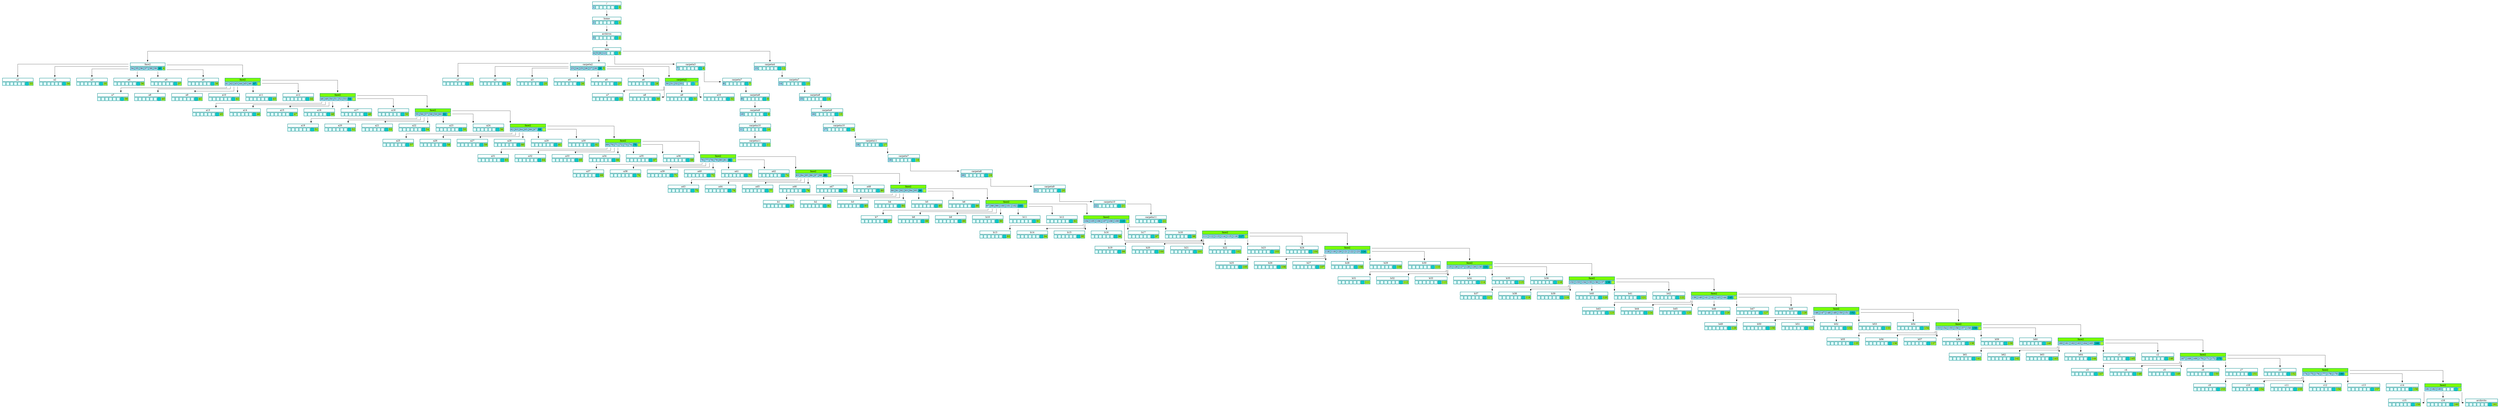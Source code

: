 digraph structs {
splines = ortho
    AVD0 [
        shape = none;
        label = <
            <table border="0" cellborder="2" cellspacing="2" color="cyan4">
                <tr><td colspan="8" bgcolor="white" >/</td></tr>
                <tr>
                    <td bgcolor = "lightskyblue1">1</td>
                    <td bgcolor = "lightcyan"> &nbsp; </td>
                    <td bgcolor = "lightcyan"> &nbsp; </td>
                    <td bgcolor = "lightcyan"> &nbsp; </td>
                    <td bgcolor = "lightcyan"> &nbsp; </td>
                    <td bgcolor = "lightcyan"> &nbsp; </td>
                    <td bgcolor = "cyan3"> &nbsp; </td>
                    <td bgcolor = "greenyellow">0</td>
                </tr>
            </table>
        >
    ];

AVD0->AVD1;
    AVD1 [
        shape = none;
        label = <
            <table border="0" cellborder="2" cellspacing="2" color="cyan4">
                <tr><td colspan="8" bgcolor="white" >home</td></tr>
                <tr>
                    <td bgcolor = "lightskyblue1">2</td>
                    <td bgcolor = "lightcyan"> &nbsp; </td>
                    <td bgcolor = "lightcyan"> &nbsp; </td>
                    <td bgcolor = "lightcyan"> &nbsp; </td>
                    <td bgcolor = "lightcyan"> &nbsp; </td>
                    <td bgcolor = "lightcyan"> &nbsp; </td>
                    <td bgcolor = "cyan3"> &nbsp; </td>
                    <td bgcolor = "greenyellow">1</td>
                </tr>
            </table>
        >
    ];

AVD1->AVD2;
    AVD2 [
        shape = none;
        label = <
            <table border="0" cellborder="2" cellspacing="2" color="cyan4">
                <tr><td colspan="8" bgcolor="white" >archivos</td></tr>
                <tr>
                    <td bgcolor = "lightskyblue1">3</td>
                    <td bgcolor = "lightcyan"> &nbsp; </td>
                    <td bgcolor = "lightcyan"> &nbsp; </td>
                    <td bgcolor = "lightcyan"> &nbsp; </td>
                    <td bgcolor = "lightcyan"> &nbsp; </td>
                    <td bgcolor = "lightcyan"> &nbsp; </td>
                    <td bgcolor = "cyan3"> &nbsp; </td>
                    <td bgcolor = "greenyellow">2</td>
                </tr>
            </table>
        >
    ];

AVD2->AVD3;
    AVD3 [
        shape = none;
        label = <
            <table border="0" cellborder="2" cellspacing="2" color="cyan4">
                <tr><td colspan="8" bgcolor="white" >mia</td></tr>
                <tr>
                    <td bgcolor = "lightskyblue1">4</td>
                    <td bgcolor = "lightskyblue1">5</td>
                    <td bgcolor = "lightskyblue1">6</td>
                    <td bgcolor = "lightskyblue1">12</td>
                    <td bgcolor = "lightcyan"> &nbsp; </td>
                    <td bgcolor = "lightcyan"> &nbsp; </td>
                    <td bgcolor = "cyan3"> &nbsp; </td>
                    <td bgcolor = "greenyellow">3</td>
                </tr>
            </table>
        >
    ];

AVD3->AVD4;
    AVD4 [
        shape = none;
        label = <
            <table border="0" cellborder="2" cellspacing="2" color="cyan4">
                <tr><td colspan="8" bgcolor="white" >fase2</td></tr>
                <tr>
                    <td bgcolor = "lightskyblue1">34</td>
                    <td bgcolor = "lightskyblue1">35</td>
                    <td bgcolor = "lightskyblue1">36</td>
                    <td bgcolor = "lightskyblue1">37</td>
                    <td bgcolor = "lightskyblue1">38</td>
                    <td bgcolor = "lightskyblue1">39</td>
                    <td bgcolor = "cyan3">40</td>
                    <td bgcolor = "greenyellow">4</td>
                </tr>
            </table>
        >
    ];

AVD4->AVD34;
    AVD34 [
        shape = none;
        label = <
            <table border="0" cellborder="2" cellspacing="2" color="cyan4">
                <tr><td colspan="8" bgcolor="white" >a1</td></tr>
                <tr>
                    <td bgcolor = "lightcyan"> &nbsp; </td>
                    <td bgcolor = "lightcyan"> &nbsp; </td>
                    <td bgcolor = "lightcyan"> &nbsp; </td>
                    <td bgcolor = "lightcyan"> &nbsp; </td>
                    <td bgcolor = "lightcyan"> &nbsp; </td>
                    <td bgcolor = "lightcyan"> &nbsp; </td>
                    <td bgcolor = "cyan3"> &nbsp; </td>
                    <td bgcolor = "greenyellow">33</td>
                </tr>
            </table>
        >
    ];

AVD4->AVD35;
    AVD35 [
        shape = none;
        label = <
            <table border="0" cellborder="2" cellspacing="2" color="cyan4">
                <tr><td colspan="8" bgcolor="white" >a2</td></tr>
                <tr>
                    <td bgcolor = "lightcyan"> &nbsp; </td>
                    <td bgcolor = "lightcyan"> &nbsp; </td>
                    <td bgcolor = "lightcyan"> &nbsp; </td>
                    <td bgcolor = "lightcyan"> &nbsp; </td>
                    <td bgcolor = "lightcyan"> &nbsp; </td>
                    <td bgcolor = "lightcyan"> &nbsp; </td>
                    <td bgcolor = "cyan3"> &nbsp; </td>
                    <td bgcolor = "greenyellow">34</td>
                </tr>
            </table>
        >
    ];

AVD4->AVD36;
    AVD36 [
        shape = none;
        label = <
            <table border="0" cellborder="2" cellspacing="2" color="cyan4">
                <tr><td colspan="8" bgcolor="white" >a3</td></tr>
                <tr>
                    <td bgcolor = "lightcyan"> &nbsp; </td>
                    <td bgcolor = "lightcyan"> &nbsp; </td>
                    <td bgcolor = "lightcyan"> &nbsp; </td>
                    <td bgcolor = "lightcyan"> &nbsp; </td>
                    <td bgcolor = "lightcyan"> &nbsp; </td>
                    <td bgcolor = "lightcyan"> &nbsp; </td>
                    <td bgcolor = "cyan3"> &nbsp; </td>
                    <td bgcolor = "greenyellow">35</td>
                </tr>
            </table>
        >
    ];

AVD4->AVD37;
    AVD37 [
        shape = none;
        label = <
            <table border="0" cellborder="2" cellspacing="2" color="cyan4">
                <tr><td colspan="8" bgcolor="white" >a4</td></tr>
                <tr>
                    <td bgcolor = "lightcyan"> &nbsp; </td>
                    <td bgcolor = "lightcyan"> &nbsp; </td>
                    <td bgcolor = "lightcyan"> &nbsp; </td>
                    <td bgcolor = "lightcyan"> &nbsp; </td>
                    <td bgcolor = "lightcyan"> &nbsp; </td>
                    <td bgcolor = "lightcyan"> &nbsp; </td>
                    <td bgcolor = "cyan3"> &nbsp; </td>
                    <td bgcolor = "greenyellow">36</td>
                </tr>
            </table>
        >
    ];

AVD4->AVD38;
    AVD38 [
        shape = none;
        label = <
            <table border="0" cellborder="2" cellspacing="2" color="cyan4">
                <tr><td colspan="8" bgcolor="white" >a5</td></tr>
                <tr>
                    <td bgcolor = "lightcyan"> &nbsp; </td>
                    <td bgcolor = "lightcyan"> &nbsp; </td>
                    <td bgcolor = "lightcyan"> &nbsp; </td>
                    <td bgcolor = "lightcyan"> &nbsp; </td>
                    <td bgcolor = "lightcyan"> &nbsp; </td>
                    <td bgcolor = "lightcyan"> &nbsp; </td>
                    <td bgcolor = "cyan3"> &nbsp; </td>
                    <td bgcolor = "greenyellow">37</td>
                </tr>
            </table>
        >
    ];

AVD4->AVD39;
    AVD39 [
        shape = none;
        label = <
            <table border="0" cellborder="2" cellspacing="2" color="cyan4">
                <tr><td colspan="8" bgcolor="white" >a6</td></tr>
                <tr>
                    <td bgcolor = "lightcyan"> &nbsp; </td>
                    <td bgcolor = "lightcyan"> &nbsp; </td>
                    <td bgcolor = "lightcyan"> &nbsp; </td>
                    <td bgcolor = "lightcyan"> &nbsp; </td>
                    <td bgcolor = "lightcyan"> &nbsp; </td>
                    <td bgcolor = "lightcyan"> &nbsp; </td>
                    <td bgcolor = "cyan3"> &nbsp; </td>
                    <td bgcolor = "greenyellow">38</td>
                </tr>
            </table>
        >
    ];

AVD4->AVD40;
    AVD40 [
        shape = none;
        label = <
            <table border="0" cellborder="2" cellspacing="2" color="cyan4">
                <tr><td colspan="8" bgcolor="lawngreen" >fase2</td></tr>
                <tr>
                    <td bgcolor = "lightskyblue1">41</td>
                    <td bgcolor = "lightskyblue1">42</td>
                    <td bgcolor = "lightskyblue1">43</td>
                    <td bgcolor = "lightskyblue1">44</td>
                    <td bgcolor = "lightskyblue1">45</td>
                    <td bgcolor = "lightskyblue1">46</td>
                    <td bgcolor = "cyan3">47</td>
                    <td bgcolor = "greenyellow"> &nbsp; </td>
                </tr>
            </table>
        >
    ];

AVD40->AVD41;
    AVD41 [
        shape = none;
        label = <
            <table border="0" cellborder="2" cellspacing="2" color="cyan4">
                <tr><td colspan="8" bgcolor="white" >a7</td></tr>
                <tr>
                    <td bgcolor = "lightcyan"> &nbsp; </td>
                    <td bgcolor = "lightcyan"> &nbsp; </td>
                    <td bgcolor = "lightcyan"> &nbsp; </td>
                    <td bgcolor = "lightcyan"> &nbsp; </td>
                    <td bgcolor = "lightcyan"> &nbsp; </td>
                    <td bgcolor = "lightcyan"> &nbsp; </td>
                    <td bgcolor = "cyan3"> &nbsp; </td>
                    <td bgcolor = "greenyellow">39</td>
                </tr>
            </table>
        >
    ];

AVD40->AVD42;
    AVD42 [
        shape = none;
        label = <
            <table border="0" cellborder="2" cellspacing="2" color="cyan4">
                <tr><td colspan="8" bgcolor="white" >a8</td></tr>
                <tr>
                    <td bgcolor = "lightcyan"> &nbsp; </td>
                    <td bgcolor = "lightcyan"> &nbsp; </td>
                    <td bgcolor = "lightcyan"> &nbsp; </td>
                    <td bgcolor = "lightcyan"> &nbsp; </td>
                    <td bgcolor = "lightcyan"> &nbsp; </td>
                    <td bgcolor = "lightcyan"> &nbsp; </td>
                    <td bgcolor = "cyan3"> &nbsp; </td>
                    <td bgcolor = "greenyellow">40</td>
                </tr>
            </table>
        >
    ];

AVD40->AVD43;
    AVD43 [
        shape = none;
        label = <
            <table border="0" cellborder="2" cellspacing="2" color="cyan4">
                <tr><td colspan="8" bgcolor="white" >a9</td></tr>
                <tr>
                    <td bgcolor = "lightcyan"> &nbsp; </td>
                    <td bgcolor = "lightcyan"> &nbsp; </td>
                    <td bgcolor = "lightcyan"> &nbsp; </td>
                    <td bgcolor = "lightcyan"> &nbsp; </td>
                    <td bgcolor = "lightcyan"> &nbsp; </td>
                    <td bgcolor = "lightcyan"> &nbsp; </td>
                    <td bgcolor = "cyan3"> &nbsp; </td>
                    <td bgcolor = "greenyellow">41</td>
                </tr>
            </table>
        >
    ];

AVD40->AVD44;
    AVD44 [
        shape = none;
        label = <
            <table border="0" cellborder="2" cellspacing="2" color="cyan4">
                <tr><td colspan="8" bgcolor="white" >a10</td></tr>
                <tr>
                    <td bgcolor = "lightcyan"> &nbsp; </td>
                    <td bgcolor = "lightcyan"> &nbsp; </td>
                    <td bgcolor = "lightcyan"> &nbsp; </td>
                    <td bgcolor = "lightcyan"> &nbsp; </td>
                    <td bgcolor = "lightcyan"> &nbsp; </td>
                    <td bgcolor = "lightcyan"> &nbsp; </td>
                    <td bgcolor = "cyan3"> &nbsp; </td>
                    <td bgcolor = "greenyellow">42</td>
                </tr>
            </table>
        >
    ];

AVD40->AVD45;
    AVD45 [
        shape = none;
        label = <
            <table border="0" cellborder="2" cellspacing="2" color="cyan4">
                <tr><td colspan="8" bgcolor="white" >a11</td></tr>
                <tr>
                    <td bgcolor = "lightcyan"> &nbsp; </td>
                    <td bgcolor = "lightcyan"> &nbsp; </td>
                    <td bgcolor = "lightcyan"> &nbsp; </td>
                    <td bgcolor = "lightcyan"> &nbsp; </td>
                    <td bgcolor = "lightcyan"> &nbsp; </td>
                    <td bgcolor = "lightcyan"> &nbsp; </td>
                    <td bgcolor = "cyan3"> &nbsp; </td>
                    <td bgcolor = "greenyellow">43</td>
                </tr>
            </table>
        >
    ];

AVD40->AVD46;
    AVD46 [
        shape = none;
        label = <
            <table border="0" cellborder="2" cellspacing="2" color="cyan4">
                <tr><td colspan="8" bgcolor="white" >a12</td></tr>
                <tr>
                    <td bgcolor = "lightcyan"> &nbsp; </td>
                    <td bgcolor = "lightcyan"> &nbsp; </td>
                    <td bgcolor = "lightcyan"> &nbsp; </td>
                    <td bgcolor = "lightcyan"> &nbsp; </td>
                    <td bgcolor = "lightcyan"> &nbsp; </td>
                    <td bgcolor = "lightcyan"> &nbsp; </td>
                    <td bgcolor = "cyan3"> &nbsp; </td>
                    <td bgcolor = "greenyellow">44</td>
                </tr>
            </table>
        >
    ];

AVD40->AVD47;
    AVD47 [
        shape = none;
        label = <
            <table border="0" cellborder="2" cellspacing="2" color="cyan4">
                <tr><td colspan="8" bgcolor="lawngreen" >fase2</td></tr>
                <tr>
                    <td bgcolor = "lightskyblue1">48</td>
                    <td bgcolor = "lightskyblue1">49</td>
                    <td bgcolor = "lightskyblue1">50</td>
                    <td bgcolor = "lightskyblue1">51</td>
                    <td bgcolor = "lightskyblue1">52</td>
                    <td bgcolor = "lightskyblue1">53</td>
                    <td bgcolor = "cyan3">54</td>
                    <td bgcolor = "greenyellow"> &nbsp; </td>
                </tr>
            </table>
        >
    ];

AVD47->AVD48;
    AVD48 [
        shape = none;
        label = <
            <table border="0" cellborder="2" cellspacing="2" color="cyan4">
                <tr><td colspan="8" bgcolor="white" >a13</td></tr>
                <tr>
                    <td bgcolor = "lightcyan"> &nbsp; </td>
                    <td bgcolor = "lightcyan"> &nbsp; </td>
                    <td bgcolor = "lightcyan"> &nbsp; </td>
                    <td bgcolor = "lightcyan"> &nbsp; </td>
                    <td bgcolor = "lightcyan"> &nbsp; </td>
                    <td bgcolor = "lightcyan"> &nbsp; </td>
                    <td bgcolor = "cyan3"> &nbsp; </td>
                    <td bgcolor = "greenyellow">45</td>
                </tr>
            </table>
        >
    ];

AVD47->AVD49;
    AVD49 [
        shape = none;
        label = <
            <table border="0" cellborder="2" cellspacing="2" color="cyan4">
                <tr><td colspan="8" bgcolor="white" >a14</td></tr>
                <tr>
                    <td bgcolor = "lightcyan"> &nbsp; </td>
                    <td bgcolor = "lightcyan"> &nbsp; </td>
                    <td bgcolor = "lightcyan"> &nbsp; </td>
                    <td bgcolor = "lightcyan"> &nbsp; </td>
                    <td bgcolor = "lightcyan"> &nbsp; </td>
                    <td bgcolor = "lightcyan"> &nbsp; </td>
                    <td bgcolor = "cyan3"> &nbsp; </td>
                    <td bgcolor = "greenyellow">46</td>
                </tr>
            </table>
        >
    ];

AVD47->AVD50;
    AVD50 [
        shape = none;
        label = <
            <table border="0" cellborder="2" cellspacing="2" color="cyan4">
                <tr><td colspan="8" bgcolor="white" >a15</td></tr>
                <tr>
                    <td bgcolor = "lightcyan"> &nbsp; </td>
                    <td bgcolor = "lightcyan"> &nbsp; </td>
                    <td bgcolor = "lightcyan"> &nbsp; </td>
                    <td bgcolor = "lightcyan"> &nbsp; </td>
                    <td bgcolor = "lightcyan"> &nbsp; </td>
                    <td bgcolor = "lightcyan"> &nbsp; </td>
                    <td bgcolor = "cyan3"> &nbsp; </td>
                    <td bgcolor = "greenyellow">47</td>
                </tr>
            </table>
        >
    ];

AVD47->AVD51;
    AVD51 [
        shape = none;
        label = <
            <table border="0" cellborder="2" cellspacing="2" color="cyan4">
                <tr><td colspan="8" bgcolor="white" >a16</td></tr>
                <tr>
                    <td bgcolor = "lightcyan"> &nbsp; </td>
                    <td bgcolor = "lightcyan"> &nbsp; </td>
                    <td bgcolor = "lightcyan"> &nbsp; </td>
                    <td bgcolor = "lightcyan"> &nbsp; </td>
                    <td bgcolor = "lightcyan"> &nbsp; </td>
                    <td bgcolor = "lightcyan"> &nbsp; </td>
                    <td bgcolor = "cyan3"> &nbsp; </td>
                    <td bgcolor = "greenyellow">48</td>
                </tr>
            </table>
        >
    ];

AVD47->AVD52;
    AVD52 [
        shape = none;
        label = <
            <table border="0" cellborder="2" cellspacing="2" color="cyan4">
                <tr><td colspan="8" bgcolor="white" >a17</td></tr>
                <tr>
                    <td bgcolor = "lightcyan"> &nbsp; </td>
                    <td bgcolor = "lightcyan"> &nbsp; </td>
                    <td bgcolor = "lightcyan"> &nbsp; </td>
                    <td bgcolor = "lightcyan"> &nbsp; </td>
                    <td bgcolor = "lightcyan"> &nbsp; </td>
                    <td bgcolor = "lightcyan"> &nbsp; </td>
                    <td bgcolor = "cyan3"> &nbsp; </td>
                    <td bgcolor = "greenyellow">49</td>
                </tr>
            </table>
        >
    ];

AVD47->AVD53;
    AVD53 [
        shape = none;
        label = <
            <table border="0" cellborder="2" cellspacing="2" color="cyan4">
                <tr><td colspan="8" bgcolor="white" >a18</td></tr>
                <tr>
                    <td bgcolor = "lightcyan"> &nbsp; </td>
                    <td bgcolor = "lightcyan"> &nbsp; </td>
                    <td bgcolor = "lightcyan"> &nbsp; </td>
                    <td bgcolor = "lightcyan"> &nbsp; </td>
                    <td bgcolor = "lightcyan"> &nbsp; </td>
                    <td bgcolor = "lightcyan"> &nbsp; </td>
                    <td bgcolor = "cyan3"> &nbsp; </td>
                    <td bgcolor = "greenyellow">50</td>
                </tr>
            </table>
        >
    ];

AVD47->AVD54;
    AVD54 [
        shape = none;
        label = <
            <table border="0" cellborder="2" cellspacing="2" color="cyan4">
                <tr><td colspan="8" bgcolor="lawngreen" >fase2</td></tr>
                <tr>
                    <td bgcolor = "lightskyblue1">55</td>
                    <td bgcolor = "lightskyblue1">56</td>
                    <td bgcolor = "lightskyblue1">57</td>
                    <td bgcolor = "lightskyblue1">58</td>
                    <td bgcolor = "lightskyblue1">59</td>
                    <td bgcolor = "lightskyblue1">60</td>
                    <td bgcolor = "cyan3">61</td>
                    <td bgcolor = "greenyellow"> &nbsp; </td>
                </tr>
            </table>
        >
    ];

AVD54->AVD55;
    AVD55 [
        shape = none;
        label = <
            <table border="0" cellborder="2" cellspacing="2" color="cyan4">
                <tr><td colspan="8" bgcolor="white" >a19</td></tr>
                <tr>
                    <td bgcolor = "lightcyan"> &nbsp; </td>
                    <td bgcolor = "lightcyan"> &nbsp; </td>
                    <td bgcolor = "lightcyan"> &nbsp; </td>
                    <td bgcolor = "lightcyan"> &nbsp; </td>
                    <td bgcolor = "lightcyan"> &nbsp; </td>
                    <td bgcolor = "lightcyan"> &nbsp; </td>
                    <td bgcolor = "cyan3"> &nbsp; </td>
                    <td bgcolor = "greenyellow">51</td>
                </tr>
            </table>
        >
    ];

AVD54->AVD56;
    AVD56 [
        shape = none;
        label = <
            <table border="0" cellborder="2" cellspacing="2" color="cyan4">
                <tr><td colspan="8" bgcolor="white" >a20</td></tr>
                <tr>
                    <td bgcolor = "lightcyan"> &nbsp; </td>
                    <td bgcolor = "lightcyan"> &nbsp; </td>
                    <td bgcolor = "lightcyan"> &nbsp; </td>
                    <td bgcolor = "lightcyan"> &nbsp; </td>
                    <td bgcolor = "lightcyan"> &nbsp; </td>
                    <td bgcolor = "lightcyan"> &nbsp; </td>
                    <td bgcolor = "cyan3"> &nbsp; </td>
                    <td bgcolor = "greenyellow">52</td>
                </tr>
            </table>
        >
    ];

AVD54->AVD57;
    AVD57 [
        shape = none;
        label = <
            <table border="0" cellborder="2" cellspacing="2" color="cyan4">
                <tr><td colspan="8" bgcolor="white" >a21</td></tr>
                <tr>
                    <td bgcolor = "lightcyan"> &nbsp; </td>
                    <td bgcolor = "lightcyan"> &nbsp; </td>
                    <td bgcolor = "lightcyan"> &nbsp; </td>
                    <td bgcolor = "lightcyan"> &nbsp; </td>
                    <td bgcolor = "lightcyan"> &nbsp; </td>
                    <td bgcolor = "lightcyan"> &nbsp; </td>
                    <td bgcolor = "cyan3"> &nbsp; </td>
                    <td bgcolor = "greenyellow">53</td>
                </tr>
            </table>
        >
    ];

AVD54->AVD58;
    AVD58 [
        shape = none;
        label = <
            <table border="0" cellborder="2" cellspacing="2" color="cyan4">
                <tr><td colspan="8" bgcolor="white" >a22</td></tr>
                <tr>
                    <td bgcolor = "lightcyan"> &nbsp; </td>
                    <td bgcolor = "lightcyan"> &nbsp; </td>
                    <td bgcolor = "lightcyan"> &nbsp; </td>
                    <td bgcolor = "lightcyan"> &nbsp; </td>
                    <td bgcolor = "lightcyan"> &nbsp; </td>
                    <td bgcolor = "lightcyan"> &nbsp; </td>
                    <td bgcolor = "cyan3"> &nbsp; </td>
                    <td bgcolor = "greenyellow">54</td>
                </tr>
            </table>
        >
    ];

AVD54->AVD59;
    AVD59 [
        shape = none;
        label = <
            <table border="0" cellborder="2" cellspacing="2" color="cyan4">
                <tr><td colspan="8" bgcolor="white" >a23</td></tr>
                <tr>
                    <td bgcolor = "lightcyan"> &nbsp; </td>
                    <td bgcolor = "lightcyan"> &nbsp; </td>
                    <td bgcolor = "lightcyan"> &nbsp; </td>
                    <td bgcolor = "lightcyan"> &nbsp; </td>
                    <td bgcolor = "lightcyan"> &nbsp; </td>
                    <td bgcolor = "lightcyan"> &nbsp; </td>
                    <td bgcolor = "cyan3"> &nbsp; </td>
                    <td bgcolor = "greenyellow">55</td>
                </tr>
            </table>
        >
    ];

AVD54->AVD60;
    AVD60 [
        shape = none;
        label = <
            <table border="0" cellborder="2" cellspacing="2" color="cyan4">
                <tr><td colspan="8" bgcolor="white" >a24</td></tr>
                <tr>
                    <td bgcolor = "lightcyan"> &nbsp; </td>
                    <td bgcolor = "lightcyan"> &nbsp; </td>
                    <td bgcolor = "lightcyan"> &nbsp; </td>
                    <td bgcolor = "lightcyan"> &nbsp; </td>
                    <td bgcolor = "lightcyan"> &nbsp; </td>
                    <td bgcolor = "lightcyan"> &nbsp; </td>
                    <td bgcolor = "cyan3"> &nbsp; </td>
                    <td bgcolor = "greenyellow">56</td>
                </tr>
            </table>
        >
    ];

AVD54->AVD61;
    AVD61 [
        shape = none;
        label = <
            <table border="0" cellborder="2" cellspacing="2" color="cyan4">
                <tr><td colspan="8" bgcolor="lawngreen" >fase2</td></tr>
                <tr>
                    <td bgcolor = "lightskyblue1">62</td>
                    <td bgcolor = "lightskyblue1">63</td>
                    <td bgcolor = "lightskyblue1">64</td>
                    <td bgcolor = "lightskyblue1">65</td>
                    <td bgcolor = "lightskyblue1">66</td>
                    <td bgcolor = "lightskyblue1">67</td>
                    <td bgcolor = "cyan3">68</td>
                    <td bgcolor = "greenyellow"> &nbsp; </td>
                </tr>
            </table>
        >
    ];

AVD61->AVD62;
    AVD62 [
        shape = none;
        label = <
            <table border="0" cellborder="2" cellspacing="2" color="cyan4">
                <tr><td colspan="8" bgcolor="white" >a25</td></tr>
                <tr>
                    <td bgcolor = "lightcyan"> &nbsp; </td>
                    <td bgcolor = "lightcyan"> &nbsp; </td>
                    <td bgcolor = "lightcyan"> &nbsp; </td>
                    <td bgcolor = "lightcyan"> &nbsp; </td>
                    <td bgcolor = "lightcyan"> &nbsp; </td>
                    <td bgcolor = "lightcyan"> &nbsp; </td>
                    <td bgcolor = "cyan3"> &nbsp; </td>
                    <td bgcolor = "greenyellow">57</td>
                </tr>
            </table>
        >
    ];

AVD61->AVD63;
    AVD63 [
        shape = none;
        label = <
            <table border="0" cellborder="2" cellspacing="2" color="cyan4">
                <tr><td colspan="8" bgcolor="white" >a26</td></tr>
                <tr>
                    <td bgcolor = "lightcyan"> &nbsp; </td>
                    <td bgcolor = "lightcyan"> &nbsp; </td>
                    <td bgcolor = "lightcyan"> &nbsp; </td>
                    <td bgcolor = "lightcyan"> &nbsp; </td>
                    <td bgcolor = "lightcyan"> &nbsp; </td>
                    <td bgcolor = "lightcyan"> &nbsp; </td>
                    <td bgcolor = "cyan3"> &nbsp; </td>
                    <td bgcolor = "greenyellow">58</td>
                </tr>
            </table>
        >
    ];

AVD61->AVD64;
    AVD64 [
        shape = none;
        label = <
            <table border="0" cellborder="2" cellspacing="2" color="cyan4">
                <tr><td colspan="8" bgcolor="white" >a27</td></tr>
                <tr>
                    <td bgcolor = "lightcyan"> &nbsp; </td>
                    <td bgcolor = "lightcyan"> &nbsp; </td>
                    <td bgcolor = "lightcyan"> &nbsp; </td>
                    <td bgcolor = "lightcyan"> &nbsp; </td>
                    <td bgcolor = "lightcyan"> &nbsp; </td>
                    <td bgcolor = "lightcyan"> &nbsp; </td>
                    <td bgcolor = "cyan3"> &nbsp; </td>
                    <td bgcolor = "greenyellow">59</td>
                </tr>
            </table>
        >
    ];

AVD61->AVD65;
    AVD65 [
        shape = none;
        label = <
            <table border="0" cellborder="2" cellspacing="2" color="cyan4">
                <tr><td colspan="8" bgcolor="white" >a28</td></tr>
                <tr>
                    <td bgcolor = "lightcyan"> &nbsp; </td>
                    <td bgcolor = "lightcyan"> &nbsp; </td>
                    <td bgcolor = "lightcyan"> &nbsp; </td>
                    <td bgcolor = "lightcyan"> &nbsp; </td>
                    <td bgcolor = "lightcyan"> &nbsp; </td>
                    <td bgcolor = "lightcyan"> &nbsp; </td>
                    <td bgcolor = "cyan3"> &nbsp; </td>
                    <td bgcolor = "greenyellow">60</td>
                </tr>
            </table>
        >
    ];

AVD61->AVD66;
    AVD66 [
        shape = none;
        label = <
            <table border="0" cellborder="2" cellspacing="2" color="cyan4">
                <tr><td colspan="8" bgcolor="white" >a29</td></tr>
                <tr>
                    <td bgcolor = "lightcyan"> &nbsp; </td>
                    <td bgcolor = "lightcyan"> &nbsp; </td>
                    <td bgcolor = "lightcyan"> &nbsp; </td>
                    <td bgcolor = "lightcyan"> &nbsp; </td>
                    <td bgcolor = "lightcyan"> &nbsp; </td>
                    <td bgcolor = "lightcyan"> &nbsp; </td>
                    <td bgcolor = "cyan3"> &nbsp; </td>
                    <td bgcolor = "greenyellow">61</td>
                </tr>
            </table>
        >
    ];

AVD61->AVD67;
    AVD67 [
        shape = none;
        label = <
            <table border="0" cellborder="2" cellspacing="2" color="cyan4">
                <tr><td colspan="8" bgcolor="white" >a30</td></tr>
                <tr>
                    <td bgcolor = "lightcyan"> &nbsp; </td>
                    <td bgcolor = "lightcyan"> &nbsp; </td>
                    <td bgcolor = "lightcyan"> &nbsp; </td>
                    <td bgcolor = "lightcyan"> &nbsp; </td>
                    <td bgcolor = "lightcyan"> &nbsp; </td>
                    <td bgcolor = "lightcyan"> &nbsp; </td>
                    <td bgcolor = "cyan3"> &nbsp; </td>
                    <td bgcolor = "greenyellow">62</td>
                </tr>
            </table>
        >
    ];

AVD61->AVD68;
    AVD68 [
        shape = none;
        label = <
            <table border="0" cellborder="2" cellspacing="2" color="cyan4">
                <tr><td colspan="8" bgcolor="lawngreen" >fase2</td></tr>
                <tr>
                    <td bgcolor = "lightskyblue1">69</td>
                    <td bgcolor = "lightskyblue1">70</td>
                    <td bgcolor = "lightskyblue1">71</td>
                    <td bgcolor = "lightskyblue1">72</td>
                    <td bgcolor = "lightskyblue1">73</td>
                    <td bgcolor = "lightskyblue1">74</td>
                    <td bgcolor = "cyan3">75</td>
                    <td bgcolor = "greenyellow"> &nbsp; </td>
                </tr>
            </table>
        >
    ];

AVD68->AVD69;
    AVD69 [
        shape = none;
        label = <
            <table border="0" cellborder="2" cellspacing="2" color="cyan4">
                <tr><td colspan="8" bgcolor="white" >a31</td></tr>
                <tr>
                    <td bgcolor = "lightcyan"> &nbsp; </td>
                    <td bgcolor = "lightcyan"> &nbsp; </td>
                    <td bgcolor = "lightcyan"> &nbsp; </td>
                    <td bgcolor = "lightcyan"> &nbsp; </td>
                    <td bgcolor = "lightcyan"> &nbsp; </td>
                    <td bgcolor = "lightcyan"> &nbsp; </td>
                    <td bgcolor = "cyan3"> &nbsp; </td>
                    <td bgcolor = "greenyellow">63</td>
                </tr>
            </table>
        >
    ];

AVD68->AVD70;
    AVD70 [
        shape = none;
        label = <
            <table border="0" cellborder="2" cellspacing="2" color="cyan4">
                <tr><td colspan="8" bgcolor="white" >a32</td></tr>
                <tr>
                    <td bgcolor = "lightcyan"> &nbsp; </td>
                    <td bgcolor = "lightcyan"> &nbsp; </td>
                    <td bgcolor = "lightcyan"> &nbsp; </td>
                    <td bgcolor = "lightcyan"> &nbsp; </td>
                    <td bgcolor = "lightcyan"> &nbsp; </td>
                    <td bgcolor = "lightcyan"> &nbsp; </td>
                    <td bgcolor = "cyan3"> &nbsp; </td>
                    <td bgcolor = "greenyellow">64</td>
                </tr>
            </table>
        >
    ];

AVD68->AVD71;
    AVD71 [
        shape = none;
        label = <
            <table border="0" cellborder="2" cellspacing="2" color="cyan4">
                <tr><td colspan="8" bgcolor="white" >a33</td></tr>
                <tr>
                    <td bgcolor = "lightcyan"> &nbsp; </td>
                    <td bgcolor = "lightcyan"> &nbsp; </td>
                    <td bgcolor = "lightcyan"> &nbsp; </td>
                    <td bgcolor = "lightcyan"> &nbsp; </td>
                    <td bgcolor = "lightcyan"> &nbsp; </td>
                    <td bgcolor = "lightcyan"> &nbsp; </td>
                    <td bgcolor = "cyan3"> &nbsp; </td>
                    <td bgcolor = "greenyellow">65</td>
                </tr>
            </table>
        >
    ];

AVD68->AVD72;
    AVD72 [
        shape = none;
        label = <
            <table border="0" cellborder="2" cellspacing="2" color="cyan4">
                <tr><td colspan="8" bgcolor="white" >a34</td></tr>
                <tr>
                    <td bgcolor = "lightcyan"> &nbsp; </td>
                    <td bgcolor = "lightcyan"> &nbsp; </td>
                    <td bgcolor = "lightcyan"> &nbsp; </td>
                    <td bgcolor = "lightcyan"> &nbsp; </td>
                    <td bgcolor = "lightcyan"> &nbsp; </td>
                    <td bgcolor = "lightcyan"> &nbsp; </td>
                    <td bgcolor = "cyan3"> &nbsp; </td>
                    <td bgcolor = "greenyellow">66</td>
                </tr>
            </table>
        >
    ];

AVD68->AVD73;
    AVD73 [
        shape = none;
        label = <
            <table border="0" cellborder="2" cellspacing="2" color="cyan4">
                <tr><td colspan="8" bgcolor="white" >a35</td></tr>
                <tr>
                    <td bgcolor = "lightcyan"> &nbsp; </td>
                    <td bgcolor = "lightcyan"> &nbsp; </td>
                    <td bgcolor = "lightcyan"> &nbsp; </td>
                    <td bgcolor = "lightcyan"> &nbsp; </td>
                    <td bgcolor = "lightcyan"> &nbsp; </td>
                    <td bgcolor = "lightcyan"> &nbsp; </td>
                    <td bgcolor = "cyan3"> &nbsp; </td>
                    <td bgcolor = "greenyellow">67</td>
                </tr>
            </table>
        >
    ];

AVD68->AVD74;
    AVD74 [
        shape = none;
        label = <
            <table border="0" cellborder="2" cellspacing="2" color="cyan4">
                <tr><td colspan="8" bgcolor="white" >a36</td></tr>
                <tr>
                    <td bgcolor = "lightcyan"> &nbsp; </td>
                    <td bgcolor = "lightcyan"> &nbsp; </td>
                    <td bgcolor = "lightcyan"> &nbsp; </td>
                    <td bgcolor = "lightcyan"> &nbsp; </td>
                    <td bgcolor = "lightcyan"> &nbsp; </td>
                    <td bgcolor = "lightcyan"> &nbsp; </td>
                    <td bgcolor = "cyan3"> &nbsp; </td>
                    <td bgcolor = "greenyellow">68</td>
                </tr>
            </table>
        >
    ];

AVD68->AVD75;
    AVD75 [
        shape = none;
        label = <
            <table border="0" cellborder="2" cellspacing="2" color="cyan4">
                <tr><td colspan="8" bgcolor="lawngreen" >fase2</td></tr>
                <tr>
                    <td bgcolor = "lightskyblue1">76</td>
                    <td bgcolor = "lightskyblue1">77</td>
                    <td bgcolor = "lightskyblue1">78</td>
                    <td bgcolor = "lightskyblue1">79</td>
                    <td bgcolor = "lightskyblue1">80</td>
                    <td bgcolor = "lightskyblue1">81</td>
                    <td bgcolor = "cyan3">82</td>
                    <td bgcolor = "greenyellow"> &nbsp; </td>
                </tr>
            </table>
        >
    ];

AVD75->AVD76;
    AVD76 [
        shape = none;
        label = <
            <table border="0" cellborder="2" cellspacing="2" color="cyan4">
                <tr><td colspan="8" bgcolor="white" >a37</td></tr>
                <tr>
                    <td bgcolor = "lightcyan"> &nbsp; </td>
                    <td bgcolor = "lightcyan"> &nbsp; </td>
                    <td bgcolor = "lightcyan"> &nbsp; </td>
                    <td bgcolor = "lightcyan"> &nbsp; </td>
                    <td bgcolor = "lightcyan"> &nbsp; </td>
                    <td bgcolor = "lightcyan"> &nbsp; </td>
                    <td bgcolor = "cyan3"> &nbsp; </td>
                    <td bgcolor = "greenyellow">69</td>
                </tr>
            </table>
        >
    ];

AVD75->AVD77;
    AVD77 [
        shape = none;
        label = <
            <table border="0" cellborder="2" cellspacing="2" color="cyan4">
                <tr><td colspan="8" bgcolor="white" >a38</td></tr>
                <tr>
                    <td bgcolor = "lightcyan"> &nbsp; </td>
                    <td bgcolor = "lightcyan"> &nbsp; </td>
                    <td bgcolor = "lightcyan"> &nbsp; </td>
                    <td bgcolor = "lightcyan"> &nbsp; </td>
                    <td bgcolor = "lightcyan"> &nbsp; </td>
                    <td bgcolor = "lightcyan"> &nbsp; </td>
                    <td bgcolor = "cyan3"> &nbsp; </td>
                    <td bgcolor = "greenyellow">70</td>
                </tr>
            </table>
        >
    ];

AVD75->AVD78;
    AVD78 [
        shape = none;
        label = <
            <table border="0" cellborder="2" cellspacing="2" color="cyan4">
                <tr><td colspan="8" bgcolor="white" >a39</td></tr>
                <tr>
                    <td bgcolor = "lightcyan"> &nbsp; </td>
                    <td bgcolor = "lightcyan"> &nbsp; </td>
                    <td bgcolor = "lightcyan"> &nbsp; </td>
                    <td bgcolor = "lightcyan"> &nbsp; </td>
                    <td bgcolor = "lightcyan"> &nbsp; </td>
                    <td bgcolor = "lightcyan"> &nbsp; </td>
                    <td bgcolor = "cyan3"> &nbsp; </td>
                    <td bgcolor = "greenyellow">71</td>
                </tr>
            </table>
        >
    ];

AVD75->AVD79;
    AVD79 [
        shape = none;
        label = <
            <table border="0" cellborder="2" cellspacing="2" color="cyan4">
                <tr><td colspan="8" bgcolor="white" >a40</td></tr>
                <tr>
                    <td bgcolor = "lightcyan"> &nbsp; </td>
                    <td bgcolor = "lightcyan"> &nbsp; </td>
                    <td bgcolor = "lightcyan"> &nbsp; </td>
                    <td bgcolor = "lightcyan"> &nbsp; </td>
                    <td bgcolor = "lightcyan"> &nbsp; </td>
                    <td bgcolor = "lightcyan"> &nbsp; </td>
                    <td bgcolor = "cyan3"> &nbsp; </td>
                    <td bgcolor = "greenyellow">72</td>
                </tr>
            </table>
        >
    ];

AVD75->AVD80;
    AVD80 [
        shape = none;
        label = <
            <table border="0" cellborder="2" cellspacing="2" color="cyan4">
                <tr><td colspan="8" bgcolor="white" >a41</td></tr>
                <tr>
                    <td bgcolor = "lightcyan"> &nbsp; </td>
                    <td bgcolor = "lightcyan"> &nbsp; </td>
                    <td bgcolor = "lightcyan"> &nbsp; </td>
                    <td bgcolor = "lightcyan"> &nbsp; </td>
                    <td bgcolor = "lightcyan"> &nbsp; </td>
                    <td bgcolor = "lightcyan"> &nbsp; </td>
                    <td bgcolor = "cyan3"> &nbsp; </td>
                    <td bgcolor = "greenyellow">73</td>
                </tr>
            </table>
        >
    ];

AVD75->AVD81;
    AVD81 [
        shape = none;
        label = <
            <table border="0" cellborder="2" cellspacing="2" color="cyan4">
                <tr><td colspan="8" bgcolor="white" >a42</td></tr>
                <tr>
                    <td bgcolor = "lightcyan"> &nbsp; </td>
                    <td bgcolor = "lightcyan"> &nbsp; </td>
                    <td bgcolor = "lightcyan"> &nbsp; </td>
                    <td bgcolor = "lightcyan"> &nbsp; </td>
                    <td bgcolor = "lightcyan"> &nbsp; </td>
                    <td bgcolor = "lightcyan"> &nbsp; </td>
                    <td bgcolor = "cyan3"> &nbsp; </td>
                    <td bgcolor = "greenyellow">74</td>
                </tr>
            </table>
        >
    ];

AVD75->AVD82;
    AVD82 [
        shape = none;
        label = <
            <table border="0" cellborder="2" cellspacing="2" color="cyan4">
                <tr><td colspan="8" bgcolor="lawngreen" >fase2</td></tr>
                <tr>
                    <td bgcolor = "lightskyblue1">83</td>
                    <td bgcolor = "lightskyblue1">84</td>
                    <td bgcolor = "lightskyblue1">85</td>
                    <td bgcolor = "lightskyblue1">86</td>
                    <td bgcolor = "lightskyblue1">87</td>
                    <td bgcolor = "lightskyblue1">88</td>
                    <td bgcolor = "cyan3">89</td>
                    <td bgcolor = "greenyellow"> &nbsp; </td>
                </tr>
            </table>
        >
    ];

AVD82->AVD83;
    AVD83 [
        shape = none;
        label = <
            <table border="0" cellborder="2" cellspacing="2" color="cyan4">
                <tr><td colspan="8" bgcolor="white" >a43</td></tr>
                <tr>
                    <td bgcolor = "lightcyan"> &nbsp; </td>
                    <td bgcolor = "lightcyan"> &nbsp; </td>
                    <td bgcolor = "lightcyan"> &nbsp; </td>
                    <td bgcolor = "lightcyan"> &nbsp; </td>
                    <td bgcolor = "lightcyan"> &nbsp; </td>
                    <td bgcolor = "lightcyan"> &nbsp; </td>
                    <td bgcolor = "cyan3"> &nbsp; </td>
                    <td bgcolor = "greenyellow">75</td>
                </tr>
            </table>
        >
    ];

AVD82->AVD84;
    AVD84 [
        shape = none;
        label = <
            <table border="0" cellborder="2" cellspacing="2" color="cyan4">
                <tr><td colspan="8" bgcolor="white" >a44</td></tr>
                <tr>
                    <td bgcolor = "lightcyan"> &nbsp; </td>
                    <td bgcolor = "lightcyan"> &nbsp; </td>
                    <td bgcolor = "lightcyan"> &nbsp; </td>
                    <td bgcolor = "lightcyan"> &nbsp; </td>
                    <td bgcolor = "lightcyan"> &nbsp; </td>
                    <td bgcolor = "lightcyan"> &nbsp; </td>
                    <td bgcolor = "cyan3"> &nbsp; </td>
                    <td bgcolor = "greenyellow">76</td>
                </tr>
            </table>
        >
    ];

AVD82->AVD85;
    AVD85 [
        shape = none;
        label = <
            <table border="0" cellborder="2" cellspacing="2" color="cyan4">
                <tr><td colspan="8" bgcolor="white" >a45</td></tr>
                <tr>
                    <td bgcolor = "lightcyan"> &nbsp; </td>
                    <td bgcolor = "lightcyan"> &nbsp; </td>
                    <td bgcolor = "lightcyan"> &nbsp; </td>
                    <td bgcolor = "lightcyan"> &nbsp; </td>
                    <td bgcolor = "lightcyan"> &nbsp; </td>
                    <td bgcolor = "lightcyan"> &nbsp; </td>
                    <td bgcolor = "cyan3"> &nbsp; </td>
                    <td bgcolor = "greenyellow">77</td>
                </tr>
            </table>
        >
    ];

AVD82->AVD86;
    AVD86 [
        shape = none;
        label = <
            <table border="0" cellborder="2" cellspacing="2" color="cyan4">
                <tr><td colspan="8" bgcolor="white" >a46</td></tr>
                <tr>
                    <td bgcolor = "lightcyan"> &nbsp; </td>
                    <td bgcolor = "lightcyan"> &nbsp; </td>
                    <td bgcolor = "lightcyan"> &nbsp; </td>
                    <td bgcolor = "lightcyan"> &nbsp; </td>
                    <td bgcolor = "lightcyan"> &nbsp; </td>
                    <td bgcolor = "lightcyan"> &nbsp; </td>
                    <td bgcolor = "cyan3"> &nbsp; </td>
                    <td bgcolor = "greenyellow">78</td>
                </tr>
            </table>
        >
    ];

AVD82->AVD87;
    AVD87 [
        shape = none;
        label = <
            <table border="0" cellborder="2" cellspacing="2" color="cyan4">
                <tr><td colspan="8" bgcolor="white" >a47</td></tr>
                <tr>
                    <td bgcolor = "lightcyan"> &nbsp; </td>
                    <td bgcolor = "lightcyan"> &nbsp; </td>
                    <td bgcolor = "lightcyan"> &nbsp; </td>
                    <td bgcolor = "lightcyan"> &nbsp; </td>
                    <td bgcolor = "lightcyan"> &nbsp; </td>
                    <td bgcolor = "lightcyan"> &nbsp; </td>
                    <td bgcolor = "cyan3"> &nbsp; </td>
                    <td bgcolor = "greenyellow">79</td>
                </tr>
            </table>
        >
    ];

AVD82->AVD88;
    AVD88 [
        shape = none;
        label = <
            <table border="0" cellborder="2" cellspacing="2" color="cyan4">
                <tr><td colspan="8" bgcolor="white" >a48</td></tr>
                <tr>
                    <td bgcolor = "lightcyan"> &nbsp; </td>
                    <td bgcolor = "lightcyan"> &nbsp; </td>
                    <td bgcolor = "lightcyan"> &nbsp; </td>
                    <td bgcolor = "lightcyan"> &nbsp; </td>
                    <td bgcolor = "lightcyan"> &nbsp; </td>
                    <td bgcolor = "lightcyan"> &nbsp; </td>
                    <td bgcolor = "cyan3"> &nbsp; </td>
                    <td bgcolor = "greenyellow">80</td>
                </tr>
            </table>
        >
    ];

AVD82->AVD89;
    AVD89 [
        shape = none;
        label = <
            <table border="0" cellborder="2" cellspacing="2" color="cyan4">
                <tr><td colspan="8" bgcolor="lawngreen" >fase2</td></tr>
                <tr>
                    <td bgcolor = "lightskyblue1">90</td>
                    <td bgcolor = "lightskyblue1">91</td>
                    <td bgcolor = "lightskyblue1">92</td>
                    <td bgcolor = "lightskyblue1">93</td>
                    <td bgcolor = "lightskyblue1">94</td>
                    <td bgcolor = "lightskyblue1">95</td>
                    <td bgcolor = "cyan3">96</td>
                    <td bgcolor = "greenyellow"> &nbsp; </td>
                </tr>
            </table>
        >
    ];

AVD89->AVD90;
    AVD90 [
        shape = none;
        label = <
            <table border="0" cellborder="2" cellspacing="2" color="cyan4">
                <tr><td colspan="8" bgcolor="white" >b1</td></tr>
                <tr>
                    <td bgcolor = "lightcyan"> &nbsp; </td>
                    <td bgcolor = "lightcyan"> &nbsp; </td>
                    <td bgcolor = "lightcyan"> &nbsp; </td>
                    <td bgcolor = "lightcyan"> &nbsp; </td>
                    <td bgcolor = "lightcyan"> &nbsp; </td>
                    <td bgcolor = "lightcyan"> &nbsp; </td>
                    <td bgcolor = "cyan3"> &nbsp; </td>
                    <td bgcolor = "greenyellow">81</td>
                </tr>
            </table>
        >
    ];

AVD89->AVD91;
    AVD91 [
        shape = none;
        label = <
            <table border="0" cellborder="2" cellspacing="2" color="cyan4">
                <tr><td colspan="8" bgcolor="white" >b2</td></tr>
                <tr>
                    <td bgcolor = "lightcyan"> &nbsp; </td>
                    <td bgcolor = "lightcyan"> &nbsp; </td>
                    <td bgcolor = "lightcyan"> &nbsp; </td>
                    <td bgcolor = "lightcyan"> &nbsp; </td>
                    <td bgcolor = "lightcyan"> &nbsp; </td>
                    <td bgcolor = "lightcyan"> &nbsp; </td>
                    <td bgcolor = "cyan3"> &nbsp; </td>
                    <td bgcolor = "greenyellow">82</td>
                </tr>
            </table>
        >
    ];

AVD89->AVD92;
    AVD92 [
        shape = none;
        label = <
            <table border="0" cellborder="2" cellspacing="2" color="cyan4">
                <tr><td colspan="8" bgcolor="white" >b3</td></tr>
                <tr>
                    <td bgcolor = "lightcyan"> &nbsp; </td>
                    <td bgcolor = "lightcyan"> &nbsp; </td>
                    <td bgcolor = "lightcyan"> &nbsp; </td>
                    <td bgcolor = "lightcyan"> &nbsp; </td>
                    <td bgcolor = "lightcyan"> &nbsp; </td>
                    <td bgcolor = "lightcyan"> &nbsp; </td>
                    <td bgcolor = "cyan3"> &nbsp; </td>
                    <td bgcolor = "greenyellow">83</td>
                </tr>
            </table>
        >
    ];

AVD89->AVD93;
    AVD93 [
        shape = none;
        label = <
            <table border="0" cellborder="2" cellspacing="2" color="cyan4">
                <tr><td colspan="8" bgcolor="white" >b4</td></tr>
                <tr>
                    <td bgcolor = "lightcyan"> &nbsp; </td>
                    <td bgcolor = "lightcyan"> &nbsp; </td>
                    <td bgcolor = "lightcyan"> &nbsp; </td>
                    <td bgcolor = "lightcyan"> &nbsp; </td>
                    <td bgcolor = "lightcyan"> &nbsp; </td>
                    <td bgcolor = "lightcyan"> &nbsp; </td>
                    <td bgcolor = "cyan3"> &nbsp; </td>
                    <td bgcolor = "greenyellow">84</td>
                </tr>
            </table>
        >
    ];

AVD89->AVD94;
    AVD94 [
        shape = none;
        label = <
            <table border="0" cellborder="2" cellspacing="2" color="cyan4">
                <tr><td colspan="8" bgcolor="white" >b5</td></tr>
                <tr>
                    <td bgcolor = "lightcyan"> &nbsp; </td>
                    <td bgcolor = "lightcyan"> &nbsp; </td>
                    <td bgcolor = "lightcyan"> &nbsp; </td>
                    <td bgcolor = "lightcyan"> &nbsp; </td>
                    <td bgcolor = "lightcyan"> &nbsp; </td>
                    <td bgcolor = "lightcyan"> &nbsp; </td>
                    <td bgcolor = "cyan3"> &nbsp; </td>
                    <td bgcolor = "greenyellow">85</td>
                </tr>
            </table>
        >
    ];

AVD89->AVD95;
    AVD95 [
        shape = none;
        label = <
            <table border="0" cellborder="2" cellspacing="2" color="cyan4">
                <tr><td colspan="8" bgcolor="white" >b6</td></tr>
                <tr>
                    <td bgcolor = "lightcyan"> &nbsp; </td>
                    <td bgcolor = "lightcyan"> &nbsp; </td>
                    <td bgcolor = "lightcyan"> &nbsp; </td>
                    <td bgcolor = "lightcyan"> &nbsp; </td>
                    <td bgcolor = "lightcyan"> &nbsp; </td>
                    <td bgcolor = "lightcyan"> &nbsp; </td>
                    <td bgcolor = "cyan3"> &nbsp; </td>
                    <td bgcolor = "greenyellow">86</td>
                </tr>
            </table>
        >
    ];

AVD89->AVD96;
    AVD96 [
        shape = none;
        label = <
            <table border="0" cellborder="2" cellspacing="2" color="cyan4">
                <tr><td colspan="8" bgcolor="lawngreen" >fase2</td></tr>
                <tr>
                    <td bgcolor = "lightskyblue1">97</td>
                    <td bgcolor = "lightskyblue1">98</td>
                    <td bgcolor = "lightskyblue1">99</td>
                    <td bgcolor = "lightskyblue1">100</td>
                    <td bgcolor = "lightskyblue1">101</td>
                    <td bgcolor = "lightskyblue1">102</td>
                    <td bgcolor = "cyan3">103</td>
                    <td bgcolor = "greenyellow"> &nbsp; </td>
                </tr>
            </table>
        >
    ];

AVD96->AVD97;
    AVD97 [
        shape = none;
        label = <
            <table border="0" cellborder="2" cellspacing="2" color="cyan4">
                <tr><td colspan="8" bgcolor="white" >b7</td></tr>
                <tr>
                    <td bgcolor = "lightcyan"> &nbsp; </td>
                    <td bgcolor = "lightcyan"> &nbsp; </td>
                    <td bgcolor = "lightcyan"> &nbsp; </td>
                    <td bgcolor = "lightcyan"> &nbsp; </td>
                    <td bgcolor = "lightcyan"> &nbsp; </td>
                    <td bgcolor = "lightcyan"> &nbsp; </td>
                    <td bgcolor = "cyan3"> &nbsp; </td>
                    <td bgcolor = "greenyellow">87</td>
                </tr>
            </table>
        >
    ];

AVD96->AVD98;
    AVD98 [
        shape = none;
        label = <
            <table border="0" cellborder="2" cellspacing="2" color="cyan4">
                <tr><td colspan="8" bgcolor="white" >b8</td></tr>
                <tr>
                    <td bgcolor = "lightcyan"> &nbsp; </td>
                    <td bgcolor = "lightcyan"> &nbsp; </td>
                    <td bgcolor = "lightcyan"> &nbsp; </td>
                    <td bgcolor = "lightcyan"> &nbsp; </td>
                    <td bgcolor = "lightcyan"> &nbsp; </td>
                    <td bgcolor = "lightcyan"> &nbsp; </td>
                    <td bgcolor = "cyan3"> &nbsp; </td>
                    <td bgcolor = "greenyellow">88</td>
                </tr>
            </table>
        >
    ];

AVD96->AVD99;
    AVD99 [
        shape = none;
        label = <
            <table border="0" cellborder="2" cellspacing="2" color="cyan4">
                <tr><td colspan="8" bgcolor="white" >b9</td></tr>
                <tr>
                    <td bgcolor = "lightcyan"> &nbsp; </td>
                    <td bgcolor = "lightcyan"> &nbsp; </td>
                    <td bgcolor = "lightcyan"> &nbsp; </td>
                    <td bgcolor = "lightcyan"> &nbsp; </td>
                    <td bgcolor = "lightcyan"> &nbsp; </td>
                    <td bgcolor = "lightcyan"> &nbsp; </td>
                    <td bgcolor = "cyan3"> &nbsp; </td>
                    <td bgcolor = "greenyellow">89</td>
                </tr>
            </table>
        >
    ];

AVD96->AVD100;
    AVD100 [
        shape = none;
        label = <
            <table border="0" cellborder="2" cellspacing="2" color="cyan4">
                <tr><td colspan="8" bgcolor="white" >b10</td></tr>
                <tr>
                    <td bgcolor = "lightcyan"> &nbsp; </td>
                    <td bgcolor = "lightcyan"> &nbsp; </td>
                    <td bgcolor = "lightcyan"> &nbsp; </td>
                    <td bgcolor = "lightcyan"> &nbsp; </td>
                    <td bgcolor = "lightcyan"> &nbsp; </td>
                    <td bgcolor = "lightcyan"> &nbsp; </td>
                    <td bgcolor = "cyan3"> &nbsp; </td>
                    <td bgcolor = "greenyellow">90</td>
                </tr>
            </table>
        >
    ];

AVD96->AVD101;
    AVD101 [
        shape = none;
        label = <
            <table border="0" cellborder="2" cellspacing="2" color="cyan4">
                <tr><td colspan="8" bgcolor="white" >b11</td></tr>
                <tr>
                    <td bgcolor = "lightcyan"> &nbsp; </td>
                    <td bgcolor = "lightcyan"> &nbsp; </td>
                    <td bgcolor = "lightcyan"> &nbsp; </td>
                    <td bgcolor = "lightcyan"> &nbsp; </td>
                    <td bgcolor = "lightcyan"> &nbsp; </td>
                    <td bgcolor = "lightcyan"> &nbsp; </td>
                    <td bgcolor = "cyan3"> &nbsp; </td>
                    <td bgcolor = "greenyellow">91</td>
                </tr>
            </table>
        >
    ];

AVD96->AVD102;
    AVD102 [
        shape = none;
        label = <
            <table border="0" cellborder="2" cellspacing="2" color="cyan4">
                <tr><td colspan="8" bgcolor="white" >b12</td></tr>
                <tr>
                    <td bgcolor = "lightcyan"> &nbsp; </td>
                    <td bgcolor = "lightcyan"> &nbsp; </td>
                    <td bgcolor = "lightcyan"> &nbsp; </td>
                    <td bgcolor = "lightcyan"> &nbsp; </td>
                    <td bgcolor = "lightcyan"> &nbsp; </td>
                    <td bgcolor = "lightcyan"> &nbsp; </td>
                    <td bgcolor = "cyan3"> &nbsp; </td>
                    <td bgcolor = "greenyellow">92</td>
                </tr>
            </table>
        >
    ];

AVD96->AVD103;
    AVD103 [
        shape = none;
        label = <
            <table border="0" cellborder="2" cellspacing="2" color="cyan4">
                <tr><td colspan="8" bgcolor="lawngreen" >fase2</td></tr>
                <tr>
                    <td bgcolor = "lightskyblue1">104</td>
                    <td bgcolor = "lightskyblue1">105</td>
                    <td bgcolor = "lightskyblue1">106</td>
                    <td bgcolor = "lightskyblue1">107</td>
                    <td bgcolor = "lightskyblue1">108</td>
                    <td bgcolor = "lightskyblue1">109</td>
                    <td bgcolor = "cyan3">110</td>
                    <td bgcolor = "greenyellow"> &nbsp; </td>
                </tr>
            </table>
        >
    ];

AVD103->AVD104;
    AVD104 [
        shape = none;
        label = <
            <table border="0" cellborder="2" cellspacing="2" color="cyan4">
                <tr><td colspan="8" bgcolor="white" >b13</td></tr>
                <tr>
                    <td bgcolor = "lightcyan"> &nbsp; </td>
                    <td bgcolor = "lightcyan"> &nbsp; </td>
                    <td bgcolor = "lightcyan"> &nbsp; </td>
                    <td bgcolor = "lightcyan"> &nbsp; </td>
                    <td bgcolor = "lightcyan"> &nbsp; </td>
                    <td bgcolor = "lightcyan"> &nbsp; </td>
                    <td bgcolor = "cyan3"> &nbsp; </td>
                    <td bgcolor = "greenyellow">93</td>
                </tr>
            </table>
        >
    ];

AVD103->AVD105;
    AVD105 [
        shape = none;
        label = <
            <table border="0" cellborder="2" cellspacing="2" color="cyan4">
                <tr><td colspan="8" bgcolor="white" >b14</td></tr>
                <tr>
                    <td bgcolor = "lightcyan"> &nbsp; </td>
                    <td bgcolor = "lightcyan"> &nbsp; </td>
                    <td bgcolor = "lightcyan"> &nbsp; </td>
                    <td bgcolor = "lightcyan"> &nbsp; </td>
                    <td bgcolor = "lightcyan"> &nbsp; </td>
                    <td bgcolor = "lightcyan"> &nbsp; </td>
                    <td bgcolor = "cyan3"> &nbsp; </td>
                    <td bgcolor = "greenyellow">94</td>
                </tr>
            </table>
        >
    ];

AVD103->AVD106;
    AVD106 [
        shape = none;
        label = <
            <table border="0" cellborder="2" cellspacing="2" color="cyan4">
                <tr><td colspan="8" bgcolor="white" >b15</td></tr>
                <tr>
                    <td bgcolor = "lightcyan"> &nbsp; </td>
                    <td bgcolor = "lightcyan"> &nbsp; </td>
                    <td bgcolor = "lightcyan"> &nbsp; </td>
                    <td bgcolor = "lightcyan"> &nbsp; </td>
                    <td bgcolor = "lightcyan"> &nbsp; </td>
                    <td bgcolor = "lightcyan"> &nbsp; </td>
                    <td bgcolor = "cyan3"> &nbsp; </td>
                    <td bgcolor = "greenyellow">95</td>
                </tr>
            </table>
        >
    ];

AVD103->AVD107;
    AVD107 [
        shape = none;
        label = <
            <table border="0" cellborder="2" cellspacing="2" color="cyan4">
                <tr><td colspan="8" bgcolor="white" >b16</td></tr>
                <tr>
                    <td bgcolor = "lightcyan"> &nbsp; </td>
                    <td bgcolor = "lightcyan"> &nbsp; </td>
                    <td bgcolor = "lightcyan"> &nbsp; </td>
                    <td bgcolor = "lightcyan"> &nbsp; </td>
                    <td bgcolor = "lightcyan"> &nbsp; </td>
                    <td bgcolor = "lightcyan"> &nbsp; </td>
                    <td bgcolor = "cyan3"> &nbsp; </td>
                    <td bgcolor = "greenyellow">96</td>
                </tr>
            </table>
        >
    ];

AVD103->AVD108;
    AVD108 [
        shape = none;
        label = <
            <table border="0" cellborder="2" cellspacing="2" color="cyan4">
                <tr><td colspan="8" bgcolor="white" >b17</td></tr>
                <tr>
                    <td bgcolor = "lightcyan"> &nbsp; </td>
                    <td bgcolor = "lightcyan"> &nbsp; </td>
                    <td bgcolor = "lightcyan"> &nbsp; </td>
                    <td bgcolor = "lightcyan"> &nbsp; </td>
                    <td bgcolor = "lightcyan"> &nbsp; </td>
                    <td bgcolor = "lightcyan"> &nbsp; </td>
                    <td bgcolor = "cyan3"> &nbsp; </td>
                    <td bgcolor = "greenyellow">97</td>
                </tr>
            </table>
        >
    ];

AVD103->AVD109;
    AVD109 [
        shape = none;
        label = <
            <table border="0" cellborder="2" cellspacing="2" color="cyan4">
                <tr><td colspan="8" bgcolor="white" >b18</td></tr>
                <tr>
                    <td bgcolor = "lightcyan"> &nbsp; </td>
                    <td bgcolor = "lightcyan"> &nbsp; </td>
                    <td bgcolor = "lightcyan"> &nbsp; </td>
                    <td bgcolor = "lightcyan"> &nbsp; </td>
                    <td bgcolor = "lightcyan"> &nbsp; </td>
                    <td bgcolor = "lightcyan"> &nbsp; </td>
                    <td bgcolor = "cyan3"> &nbsp; </td>
                    <td bgcolor = "greenyellow">98</td>
                </tr>
            </table>
        >
    ];

AVD103->AVD110;
    AVD110 [
        shape = none;
        label = <
            <table border="0" cellborder="2" cellspacing="2" color="cyan4">
                <tr><td colspan="8" bgcolor="lawngreen" >fase2</td></tr>
                <tr>
                    <td bgcolor = "lightskyblue1">111</td>
                    <td bgcolor = "lightskyblue1">112</td>
                    <td bgcolor = "lightskyblue1">113</td>
                    <td bgcolor = "lightskyblue1">114</td>
                    <td bgcolor = "lightskyblue1">115</td>
                    <td bgcolor = "lightskyblue1">116</td>
                    <td bgcolor = "cyan3">117</td>
                    <td bgcolor = "greenyellow"> &nbsp; </td>
                </tr>
            </table>
        >
    ];

AVD110->AVD111;
    AVD111 [
        shape = none;
        label = <
            <table border="0" cellborder="2" cellspacing="2" color="cyan4">
                <tr><td colspan="8" bgcolor="white" >b19</td></tr>
                <tr>
                    <td bgcolor = "lightcyan"> &nbsp; </td>
                    <td bgcolor = "lightcyan"> &nbsp; </td>
                    <td bgcolor = "lightcyan"> &nbsp; </td>
                    <td bgcolor = "lightcyan"> &nbsp; </td>
                    <td bgcolor = "lightcyan"> &nbsp; </td>
                    <td bgcolor = "lightcyan"> &nbsp; </td>
                    <td bgcolor = "cyan3"> &nbsp; </td>
                    <td bgcolor = "greenyellow">99</td>
                </tr>
            </table>
        >
    ];

AVD110->AVD112;
    AVD112 [
        shape = none;
        label = <
            <table border="0" cellborder="2" cellspacing="2" color="cyan4">
                <tr><td colspan="8" bgcolor="white" >b20</td></tr>
                <tr>
                    <td bgcolor = "lightcyan"> &nbsp; </td>
                    <td bgcolor = "lightcyan"> &nbsp; </td>
                    <td bgcolor = "lightcyan"> &nbsp; </td>
                    <td bgcolor = "lightcyan"> &nbsp; </td>
                    <td bgcolor = "lightcyan"> &nbsp; </td>
                    <td bgcolor = "lightcyan"> &nbsp; </td>
                    <td bgcolor = "cyan3"> &nbsp; </td>
                    <td bgcolor = "greenyellow">100</td>
                </tr>
            </table>
        >
    ];

AVD110->AVD113;
    AVD113 [
        shape = none;
        label = <
            <table border="0" cellborder="2" cellspacing="2" color="cyan4">
                <tr><td colspan="8" bgcolor="white" >b21</td></tr>
                <tr>
                    <td bgcolor = "lightcyan"> &nbsp; </td>
                    <td bgcolor = "lightcyan"> &nbsp; </td>
                    <td bgcolor = "lightcyan"> &nbsp; </td>
                    <td bgcolor = "lightcyan"> &nbsp; </td>
                    <td bgcolor = "lightcyan"> &nbsp; </td>
                    <td bgcolor = "lightcyan"> &nbsp; </td>
                    <td bgcolor = "cyan3"> &nbsp; </td>
                    <td bgcolor = "greenyellow">101</td>
                </tr>
            </table>
        >
    ];

AVD110->AVD114;
    AVD114 [
        shape = none;
        label = <
            <table border="0" cellborder="2" cellspacing="2" color="cyan4">
                <tr><td colspan="8" bgcolor="white" >b22</td></tr>
                <tr>
                    <td bgcolor = "lightcyan"> &nbsp; </td>
                    <td bgcolor = "lightcyan"> &nbsp; </td>
                    <td bgcolor = "lightcyan"> &nbsp; </td>
                    <td bgcolor = "lightcyan"> &nbsp; </td>
                    <td bgcolor = "lightcyan"> &nbsp; </td>
                    <td bgcolor = "lightcyan"> &nbsp; </td>
                    <td bgcolor = "cyan3"> &nbsp; </td>
                    <td bgcolor = "greenyellow">102</td>
                </tr>
            </table>
        >
    ];

AVD110->AVD115;
    AVD115 [
        shape = none;
        label = <
            <table border="0" cellborder="2" cellspacing="2" color="cyan4">
                <tr><td colspan="8" bgcolor="white" >b23</td></tr>
                <tr>
                    <td bgcolor = "lightcyan"> &nbsp; </td>
                    <td bgcolor = "lightcyan"> &nbsp; </td>
                    <td bgcolor = "lightcyan"> &nbsp; </td>
                    <td bgcolor = "lightcyan"> &nbsp; </td>
                    <td bgcolor = "lightcyan"> &nbsp; </td>
                    <td bgcolor = "lightcyan"> &nbsp; </td>
                    <td bgcolor = "cyan3"> &nbsp; </td>
                    <td bgcolor = "greenyellow">103</td>
                </tr>
            </table>
        >
    ];

AVD110->AVD116;
    AVD116 [
        shape = none;
        label = <
            <table border="0" cellborder="2" cellspacing="2" color="cyan4">
                <tr><td colspan="8" bgcolor="white" >b24</td></tr>
                <tr>
                    <td bgcolor = "lightcyan"> &nbsp; </td>
                    <td bgcolor = "lightcyan"> &nbsp; </td>
                    <td bgcolor = "lightcyan"> &nbsp; </td>
                    <td bgcolor = "lightcyan"> &nbsp; </td>
                    <td bgcolor = "lightcyan"> &nbsp; </td>
                    <td bgcolor = "lightcyan"> &nbsp; </td>
                    <td bgcolor = "cyan3"> &nbsp; </td>
                    <td bgcolor = "greenyellow">104</td>
                </tr>
            </table>
        >
    ];

AVD110->AVD117;
    AVD117 [
        shape = none;
        label = <
            <table border="0" cellborder="2" cellspacing="2" color="cyan4">
                <tr><td colspan="8" bgcolor="lawngreen" >fase2</td></tr>
                <tr>
                    <td bgcolor = "lightskyblue1">118</td>
                    <td bgcolor = "lightskyblue1">119</td>
                    <td bgcolor = "lightskyblue1">120</td>
                    <td bgcolor = "lightskyblue1">121</td>
                    <td bgcolor = "lightskyblue1">122</td>
                    <td bgcolor = "lightskyblue1">123</td>
                    <td bgcolor = "cyan3">124</td>
                    <td bgcolor = "greenyellow"> &nbsp; </td>
                </tr>
            </table>
        >
    ];

AVD117->AVD118;
    AVD118 [
        shape = none;
        label = <
            <table border="0" cellborder="2" cellspacing="2" color="cyan4">
                <tr><td colspan="8" bgcolor="white" >b25</td></tr>
                <tr>
                    <td bgcolor = "lightcyan"> &nbsp; </td>
                    <td bgcolor = "lightcyan"> &nbsp; </td>
                    <td bgcolor = "lightcyan"> &nbsp; </td>
                    <td bgcolor = "lightcyan"> &nbsp; </td>
                    <td bgcolor = "lightcyan"> &nbsp; </td>
                    <td bgcolor = "lightcyan"> &nbsp; </td>
                    <td bgcolor = "cyan3"> &nbsp; </td>
                    <td bgcolor = "greenyellow">105</td>
                </tr>
            </table>
        >
    ];

AVD117->AVD119;
    AVD119 [
        shape = none;
        label = <
            <table border="0" cellborder="2" cellspacing="2" color="cyan4">
                <tr><td colspan="8" bgcolor="white" >b26</td></tr>
                <tr>
                    <td bgcolor = "lightcyan"> &nbsp; </td>
                    <td bgcolor = "lightcyan"> &nbsp; </td>
                    <td bgcolor = "lightcyan"> &nbsp; </td>
                    <td bgcolor = "lightcyan"> &nbsp; </td>
                    <td bgcolor = "lightcyan"> &nbsp; </td>
                    <td bgcolor = "lightcyan"> &nbsp; </td>
                    <td bgcolor = "cyan3"> &nbsp; </td>
                    <td bgcolor = "greenyellow">106</td>
                </tr>
            </table>
        >
    ];

AVD117->AVD120;
    AVD120 [
        shape = none;
        label = <
            <table border="0" cellborder="2" cellspacing="2" color="cyan4">
                <tr><td colspan="8" bgcolor="white" >b27</td></tr>
                <tr>
                    <td bgcolor = "lightcyan"> &nbsp; </td>
                    <td bgcolor = "lightcyan"> &nbsp; </td>
                    <td bgcolor = "lightcyan"> &nbsp; </td>
                    <td bgcolor = "lightcyan"> &nbsp; </td>
                    <td bgcolor = "lightcyan"> &nbsp; </td>
                    <td bgcolor = "lightcyan"> &nbsp; </td>
                    <td bgcolor = "cyan3"> &nbsp; </td>
                    <td bgcolor = "greenyellow">107</td>
                </tr>
            </table>
        >
    ];

AVD117->AVD121;
    AVD121 [
        shape = none;
        label = <
            <table border="0" cellborder="2" cellspacing="2" color="cyan4">
                <tr><td colspan="8" bgcolor="white" >b28</td></tr>
                <tr>
                    <td bgcolor = "lightcyan"> &nbsp; </td>
                    <td bgcolor = "lightcyan"> &nbsp; </td>
                    <td bgcolor = "lightcyan"> &nbsp; </td>
                    <td bgcolor = "lightcyan"> &nbsp; </td>
                    <td bgcolor = "lightcyan"> &nbsp; </td>
                    <td bgcolor = "lightcyan"> &nbsp; </td>
                    <td bgcolor = "cyan3"> &nbsp; </td>
                    <td bgcolor = "greenyellow">108</td>
                </tr>
            </table>
        >
    ];

AVD117->AVD122;
    AVD122 [
        shape = none;
        label = <
            <table border="0" cellborder="2" cellspacing="2" color="cyan4">
                <tr><td colspan="8" bgcolor="white" >b29</td></tr>
                <tr>
                    <td bgcolor = "lightcyan"> &nbsp; </td>
                    <td bgcolor = "lightcyan"> &nbsp; </td>
                    <td bgcolor = "lightcyan"> &nbsp; </td>
                    <td bgcolor = "lightcyan"> &nbsp; </td>
                    <td bgcolor = "lightcyan"> &nbsp; </td>
                    <td bgcolor = "lightcyan"> &nbsp; </td>
                    <td bgcolor = "cyan3"> &nbsp; </td>
                    <td bgcolor = "greenyellow">109</td>
                </tr>
            </table>
        >
    ];

AVD117->AVD123;
    AVD123 [
        shape = none;
        label = <
            <table border="0" cellborder="2" cellspacing="2" color="cyan4">
                <tr><td colspan="8" bgcolor="white" >b30</td></tr>
                <tr>
                    <td bgcolor = "lightcyan"> &nbsp; </td>
                    <td bgcolor = "lightcyan"> &nbsp; </td>
                    <td bgcolor = "lightcyan"> &nbsp; </td>
                    <td bgcolor = "lightcyan"> &nbsp; </td>
                    <td bgcolor = "lightcyan"> &nbsp; </td>
                    <td bgcolor = "lightcyan"> &nbsp; </td>
                    <td bgcolor = "cyan3"> &nbsp; </td>
                    <td bgcolor = "greenyellow">110</td>
                </tr>
            </table>
        >
    ];

AVD117->AVD124;
    AVD124 [
        shape = none;
        label = <
            <table border="0" cellborder="2" cellspacing="2" color="cyan4">
                <tr><td colspan="8" bgcolor="lawngreen" >fase2</td></tr>
                <tr>
                    <td bgcolor = "lightskyblue1">125</td>
                    <td bgcolor = "lightskyblue1">126</td>
                    <td bgcolor = "lightskyblue1">127</td>
                    <td bgcolor = "lightskyblue1">128</td>
                    <td bgcolor = "lightskyblue1">129</td>
                    <td bgcolor = "lightskyblue1">130</td>
                    <td bgcolor = "cyan3">131</td>
                    <td bgcolor = "greenyellow"> &nbsp; </td>
                </tr>
            </table>
        >
    ];

AVD124->AVD125;
    AVD125 [
        shape = none;
        label = <
            <table border="0" cellborder="2" cellspacing="2" color="cyan4">
                <tr><td colspan="8" bgcolor="white" >b31</td></tr>
                <tr>
                    <td bgcolor = "lightcyan"> &nbsp; </td>
                    <td bgcolor = "lightcyan"> &nbsp; </td>
                    <td bgcolor = "lightcyan"> &nbsp; </td>
                    <td bgcolor = "lightcyan"> &nbsp; </td>
                    <td bgcolor = "lightcyan"> &nbsp; </td>
                    <td bgcolor = "lightcyan"> &nbsp; </td>
                    <td bgcolor = "cyan3"> &nbsp; </td>
                    <td bgcolor = "greenyellow">111</td>
                </tr>
            </table>
        >
    ];

AVD124->AVD126;
    AVD126 [
        shape = none;
        label = <
            <table border="0" cellborder="2" cellspacing="2" color="cyan4">
                <tr><td colspan="8" bgcolor="white" >b32</td></tr>
                <tr>
                    <td bgcolor = "lightcyan"> &nbsp; </td>
                    <td bgcolor = "lightcyan"> &nbsp; </td>
                    <td bgcolor = "lightcyan"> &nbsp; </td>
                    <td bgcolor = "lightcyan"> &nbsp; </td>
                    <td bgcolor = "lightcyan"> &nbsp; </td>
                    <td bgcolor = "lightcyan"> &nbsp; </td>
                    <td bgcolor = "cyan3"> &nbsp; </td>
                    <td bgcolor = "greenyellow">112</td>
                </tr>
            </table>
        >
    ];

AVD124->AVD127;
    AVD127 [
        shape = none;
        label = <
            <table border="0" cellborder="2" cellspacing="2" color="cyan4">
                <tr><td colspan="8" bgcolor="white" >b33</td></tr>
                <tr>
                    <td bgcolor = "lightcyan"> &nbsp; </td>
                    <td bgcolor = "lightcyan"> &nbsp; </td>
                    <td bgcolor = "lightcyan"> &nbsp; </td>
                    <td bgcolor = "lightcyan"> &nbsp; </td>
                    <td bgcolor = "lightcyan"> &nbsp; </td>
                    <td bgcolor = "lightcyan"> &nbsp; </td>
                    <td bgcolor = "cyan3"> &nbsp; </td>
                    <td bgcolor = "greenyellow">113</td>
                </tr>
            </table>
        >
    ];

AVD124->AVD128;
    AVD128 [
        shape = none;
        label = <
            <table border="0" cellborder="2" cellspacing="2" color="cyan4">
                <tr><td colspan="8" bgcolor="white" >b34</td></tr>
                <tr>
                    <td bgcolor = "lightcyan"> &nbsp; </td>
                    <td bgcolor = "lightcyan"> &nbsp; </td>
                    <td bgcolor = "lightcyan"> &nbsp; </td>
                    <td bgcolor = "lightcyan"> &nbsp; </td>
                    <td bgcolor = "lightcyan"> &nbsp; </td>
                    <td bgcolor = "lightcyan"> &nbsp; </td>
                    <td bgcolor = "cyan3"> &nbsp; </td>
                    <td bgcolor = "greenyellow">114</td>
                </tr>
            </table>
        >
    ];

AVD124->AVD129;
    AVD129 [
        shape = none;
        label = <
            <table border="0" cellborder="2" cellspacing="2" color="cyan4">
                <tr><td colspan="8" bgcolor="white" >b35</td></tr>
                <tr>
                    <td bgcolor = "lightcyan"> &nbsp; </td>
                    <td bgcolor = "lightcyan"> &nbsp; </td>
                    <td bgcolor = "lightcyan"> &nbsp; </td>
                    <td bgcolor = "lightcyan"> &nbsp; </td>
                    <td bgcolor = "lightcyan"> &nbsp; </td>
                    <td bgcolor = "lightcyan"> &nbsp; </td>
                    <td bgcolor = "cyan3"> &nbsp; </td>
                    <td bgcolor = "greenyellow">115</td>
                </tr>
            </table>
        >
    ];

AVD124->AVD130;
    AVD130 [
        shape = none;
        label = <
            <table border="0" cellborder="2" cellspacing="2" color="cyan4">
                <tr><td colspan="8" bgcolor="white" >b36</td></tr>
                <tr>
                    <td bgcolor = "lightcyan"> &nbsp; </td>
                    <td bgcolor = "lightcyan"> &nbsp; </td>
                    <td bgcolor = "lightcyan"> &nbsp; </td>
                    <td bgcolor = "lightcyan"> &nbsp; </td>
                    <td bgcolor = "lightcyan"> &nbsp; </td>
                    <td bgcolor = "lightcyan"> &nbsp; </td>
                    <td bgcolor = "cyan3"> &nbsp; </td>
                    <td bgcolor = "greenyellow">116</td>
                </tr>
            </table>
        >
    ];

AVD124->AVD131;
    AVD131 [
        shape = none;
        label = <
            <table border="0" cellborder="2" cellspacing="2" color="cyan4">
                <tr><td colspan="8" bgcolor="lawngreen" >fase2</td></tr>
                <tr>
                    <td bgcolor = "lightskyblue1">132</td>
                    <td bgcolor = "lightskyblue1">133</td>
                    <td bgcolor = "lightskyblue1">134</td>
                    <td bgcolor = "lightskyblue1">135</td>
                    <td bgcolor = "lightskyblue1">136</td>
                    <td bgcolor = "lightskyblue1">137</td>
                    <td bgcolor = "cyan3">138</td>
                    <td bgcolor = "greenyellow"> &nbsp; </td>
                </tr>
            </table>
        >
    ];

AVD131->AVD132;
    AVD132 [
        shape = none;
        label = <
            <table border="0" cellborder="2" cellspacing="2" color="cyan4">
                <tr><td colspan="8" bgcolor="white" >b37</td></tr>
                <tr>
                    <td bgcolor = "lightcyan"> &nbsp; </td>
                    <td bgcolor = "lightcyan"> &nbsp; </td>
                    <td bgcolor = "lightcyan"> &nbsp; </td>
                    <td bgcolor = "lightcyan"> &nbsp; </td>
                    <td bgcolor = "lightcyan"> &nbsp; </td>
                    <td bgcolor = "lightcyan"> &nbsp; </td>
                    <td bgcolor = "cyan3"> &nbsp; </td>
                    <td bgcolor = "greenyellow">117</td>
                </tr>
            </table>
        >
    ];

AVD131->AVD133;
    AVD133 [
        shape = none;
        label = <
            <table border="0" cellborder="2" cellspacing="2" color="cyan4">
                <tr><td colspan="8" bgcolor="white" >b38</td></tr>
                <tr>
                    <td bgcolor = "lightcyan"> &nbsp; </td>
                    <td bgcolor = "lightcyan"> &nbsp; </td>
                    <td bgcolor = "lightcyan"> &nbsp; </td>
                    <td bgcolor = "lightcyan"> &nbsp; </td>
                    <td bgcolor = "lightcyan"> &nbsp; </td>
                    <td bgcolor = "lightcyan"> &nbsp; </td>
                    <td bgcolor = "cyan3"> &nbsp; </td>
                    <td bgcolor = "greenyellow">118</td>
                </tr>
            </table>
        >
    ];

AVD131->AVD134;
    AVD134 [
        shape = none;
        label = <
            <table border="0" cellborder="2" cellspacing="2" color="cyan4">
                <tr><td colspan="8" bgcolor="white" >b39</td></tr>
                <tr>
                    <td bgcolor = "lightcyan"> &nbsp; </td>
                    <td bgcolor = "lightcyan"> &nbsp; </td>
                    <td bgcolor = "lightcyan"> &nbsp; </td>
                    <td bgcolor = "lightcyan"> &nbsp; </td>
                    <td bgcolor = "lightcyan"> &nbsp; </td>
                    <td bgcolor = "lightcyan"> &nbsp; </td>
                    <td bgcolor = "cyan3"> &nbsp; </td>
                    <td bgcolor = "greenyellow">119</td>
                </tr>
            </table>
        >
    ];

AVD131->AVD135;
    AVD135 [
        shape = none;
        label = <
            <table border="0" cellborder="2" cellspacing="2" color="cyan4">
                <tr><td colspan="8" bgcolor="white" >b40</td></tr>
                <tr>
                    <td bgcolor = "lightcyan"> &nbsp; </td>
                    <td bgcolor = "lightcyan"> &nbsp; </td>
                    <td bgcolor = "lightcyan"> &nbsp; </td>
                    <td bgcolor = "lightcyan"> &nbsp; </td>
                    <td bgcolor = "lightcyan"> &nbsp; </td>
                    <td bgcolor = "lightcyan"> &nbsp; </td>
                    <td bgcolor = "cyan3"> &nbsp; </td>
                    <td bgcolor = "greenyellow">120</td>
                </tr>
            </table>
        >
    ];

AVD131->AVD136;
    AVD136 [
        shape = none;
        label = <
            <table border="0" cellborder="2" cellspacing="2" color="cyan4">
                <tr><td colspan="8" bgcolor="white" >b41</td></tr>
                <tr>
                    <td bgcolor = "lightcyan"> &nbsp; </td>
                    <td bgcolor = "lightcyan"> &nbsp; </td>
                    <td bgcolor = "lightcyan"> &nbsp; </td>
                    <td bgcolor = "lightcyan"> &nbsp; </td>
                    <td bgcolor = "lightcyan"> &nbsp; </td>
                    <td bgcolor = "lightcyan"> &nbsp; </td>
                    <td bgcolor = "cyan3"> &nbsp; </td>
                    <td bgcolor = "greenyellow">121</td>
                </tr>
            </table>
        >
    ];

AVD131->AVD137;
    AVD137 [
        shape = none;
        label = <
            <table border="0" cellborder="2" cellspacing="2" color="cyan4">
                <tr><td colspan="8" bgcolor="white" >b42</td></tr>
                <tr>
                    <td bgcolor = "lightcyan"> &nbsp; </td>
                    <td bgcolor = "lightcyan"> &nbsp; </td>
                    <td bgcolor = "lightcyan"> &nbsp; </td>
                    <td bgcolor = "lightcyan"> &nbsp; </td>
                    <td bgcolor = "lightcyan"> &nbsp; </td>
                    <td bgcolor = "lightcyan"> &nbsp; </td>
                    <td bgcolor = "cyan3"> &nbsp; </td>
                    <td bgcolor = "greenyellow">122</td>
                </tr>
            </table>
        >
    ];

AVD131->AVD138;
    AVD138 [
        shape = none;
        label = <
            <table border="0" cellborder="2" cellspacing="2" color="cyan4">
                <tr><td colspan="8" bgcolor="lawngreen" >fase2</td></tr>
                <tr>
                    <td bgcolor = "lightskyblue1">139</td>
                    <td bgcolor = "lightskyblue1">140</td>
                    <td bgcolor = "lightskyblue1">141</td>
                    <td bgcolor = "lightskyblue1">142</td>
                    <td bgcolor = "lightskyblue1">143</td>
                    <td bgcolor = "lightskyblue1">144</td>
                    <td bgcolor = "cyan3">145</td>
                    <td bgcolor = "greenyellow"> &nbsp; </td>
                </tr>
            </table>
        >
    ];

AVD138->AVD139;
    AVD139 [
        shape = none;
        label = <
            <table border="0" cellborder="2" cellspacing="2" color="cyan4">
                <tr><td colspan="8" bgcolor="white" >b43</td></tr>
                <tr>
                    <td bgcolor = "lightcyan"> &nbsp; </td>
                    <td bgcolor = "lightcyan"> &nbsp; </td>
                    <td bgcolor = "lightcyan"> &nbsp; </td>
                    <td bgcolor = "lightcyan"> &nbsp; </td>
                    <td bgcolor = "lightcyan"> &nbsp; </td>
                    <td bgcolor = "lightcyan"> &nbsp; </td>
                    <td bgcolor = "cyan3"> &nbsp; </td>
                    <td bgcolor = "greenyellow">123</td>
                </tr>
            </table>
        >
    ];

AVD138->AVD140;
    AVD140 [
        shape = none;
        label = <
            <table border="0" cellborder="2" cellspacing="2" color="cyan4">
                <tr><td colspan="8" bgcolor="white" >b44</td></tr>
                <tr>
                    <td bgcolor = "lightcyan"> &nbsp; </td>
                    <td bgcolor = "lightcyan"> &nbsp; </td>
                    <td bgcolor = "lightcyan"> &nbsp; </td>
                    <td bgcolor = "lightcyan"> &nbsp; </td>
                    <td bgcolor = "lightcyan"> &nbsp; </td>
                    <td bgcolor = "lightcyan"> &nbsp; </td>
                    <td bgcolor = "cyan3"> &nbsp; </td>
                    <td bgcolor = "greenyellow">124</td>
                </tr>
            </table>
        >
    ];

AVD138->AVD141;
    AVD141 [
        shape = none;
        label = <
            <table border="0" cellborder="2" cellspacing="2" color="cyan4">
                <tr><td colspan="8" bgcolor="white" >b45</td></tr>
                <tr>
                    <td bgcolor = "lightcyan"> &nbsp; </td>
                    <td bgcolor = "lightcyan"> &nbsp; </td>
                    <td bgcolor = "lightcyan"> &nbsp; </td>
                    <td bgcolor = "lightcyan"> &nbsp; </td>
                    <td bgcolor = "lightcyan"> &nbsp; </td>
                    <td bgcolor = "lightcyan"> &nbsp; </td>
                    <td bgcolor = "cyan3"> &nbsp; </td>
                    <td bgcolor = "greenyellow">125</td>
                </tr>
            </table>
        >
    ];

AVD138->AVD142;
    AVD142 [
        shape = none;
        label = <
            <table border="0" cellborder="2" cellspacing="2" color="cyan4">
                <tr><td colspan="8" bgcolor="white" >b46</td></tr>
                <tr>
                    <td bgcolor = "lightcyan"> &nbsp; </td>
                    <td bgcolor = "lightcyan"> &nbsp; </td>
                    <td bgcolor = "lightcyan"> &nbsp; </td>
                    <td bgcolor = "lightcyan"> &nbsp; </td>
                    <td bgcolor = "lightcyan"> &nbsp; </td>
                    <td bgcolor = "lightcyan"> &nbsp; </td>
                    <td bgcolor = "cyan3"> &nbsp; </td>
                    <td bgcolor = "greenyellow">126</td>
                </tr>
            </table>
        >
    ];

AVD138->AVD143;
    AVD143 [
        shape = none;
        label = <
            <table border="0" cellborder="2" cellspacing="2" color="cyan4">
                <tr><td colspan="8" bgcolor="white" >b47</td></tr>
                <tr>
                    <td bgcolor = "lightcyan"> &nbsp; </td>
                    <td bgcolor = "lightcyan"> &nbsp; </td>
                    <td bgcolor = "lightcyan"> &nbsp; </td>
                    <td bgcolor = "lightcyan"> &nbsp; </td>
                    <td bgcolor = "lightcyan"> &nbsp; </td>
                    <td bgcolor = "lightcyan"> &nbsp; </td>
                    <td bgcolor = "cyan3"> &nbsp; </td>
                    <td bgcolor = "greenyellow">127</td>
                </tr>
            </table>
        >
    ];

AVD138->AVD144;
    AVD144 [
        shape = none;
        label = <
            <table border="0" cellborder="2" cellspacing="2" color="cyan4">
                <tr><td colspan="8" bgcolor="white" >b48</td></tr>
                <tr>
                    <td bgcolor = "lightcyan"> &nbsp; </td>
                    <td bgcolor = "lightcyan"> &nbsp; </td>
                    <td bgcolor = "lightcyan"> &nbsp; </td>
                    <td bgcolor = "lightcyan"> &nbsp; </td>
                    <td bgcolor = "lightcyan"> &nbsp; </td>
                    <td bgcolor = "lightcyan"> &nbsp; </td>
                    <td bgcolor = "cyan3"> &nbsp; </td>
                    <td bgcolor = "greenyellow">128</td>
                </tr>
            </table>
        >
    ];

AVD138->AVD145;
    AVD145 [
        shape = none;
        label = <
            <table border="0" cellborder="2" cellspacing="2" color="cyan4">
                <tr><td colspan="8" bgcolor="lawngreen" >fase2</td></tr>
                <tr>
                    <td bgcolor = "lightskyblue1">146</td>
                    <td bgcolor = "lightskyblue1">147</td>
                    <td bgcolor = "lightskyblue1">148</td>
                    <td bgcolor = "lightskyblue1">149</td>
                    <td bgcolor = "lightskyblue1">150</td>
                    <td bgcolor = "lightskyblue1">151</td>
                    <td bgcolor = "cyan3">152</td>
                    <td bgcolor = "greenyellow"> &nbsp; </td>
                </tr>
            </table>
        >
    ];

AVD145->AVD146;
    AVD146 [
        shape = none;
        label = <
            <table border="0" cellborder="2" cellspacing="2" color="cyan4">
                <tr><td colspan="8" bgcolor="white" >b49</td></tr>
                <tr>
                    <td bgcolor = "lightcyan"> &nbsp; </td>
                    <td bgcolor = "lightcyan"> &nbsp; </td>
                    <td bgcolor = "lightcyan"> &nbsp; </td>
                    <td bgcolor = "lightcyan"> &nbsp; </td>
                    <td bgcolor = "lightcyan"> &nbsp; </td>
                    <td bgcolor = "lightcyan"> &nbsp; </td>
                    <td bgcolor = "cyan3"> &nbsp; </td>
                    <td bgcolor = "greenyellow">129</td>
                </tr>
            </table>
        >
    ];

AVD145->AVD147;
    AVD147 [
        shape = none;
        label = <
            <table border="0" cellborder="2" cellspacing="2" color="cyan4">
                <tr><td colspan="8" bgcolor="white" >b50</td></tr>
                <tr>
                    <td bgcolor = "lightcyan"> &nbsp; </td>
                    <td bgcolor = "lightcyan"> &nbsp; </td>
                    <td bgcolor = "lightcyan"> &nbsp; </td>
                    <td bgcolor = "lightcyan"> &nbsp; </td>
                    <td bgcolor = "lightcyan"> &nbsp; </td>
                    <td bgcolor = "lightcyan"> &nbsp; </td>
                    <td bgcolor = "cyan3"> &nbsp; </td>
                    <td bgcolor = "greenyellow">130</td>
                </tr>
            </table>
        >
    ];

AVD145->AVD148;
    AVD148 [
        shape = none;
        label = <
            <table border="0" cellborder="2" cellspacing="2" color="cyan4">
                <tr><td colspan="8" bgcolor="white" >b51</td></tr>
                <tr>
                    <td bgcolor = "lightcyan"> &nbsp; </td>
                    <td bgcolor = "lightcyan"> &nbsp; </td>
                    <td bgcolor = "lightcyan"> &nbsp; </td>
                    <td bgcolor = "lightcyan"> &nbsp; </td>
                    <td bgcolor = "lightcyan"> &nbsp; </td>
                    <td bgcolor = "lightcyan"> &nbsp; </td>
                    <td bgcolor = "cyan3"> &nbsp; </td>
                    <td bgcolor = "greenyellow">131</td>
                </tr>
            </table>
        >
    ];

AVD145->AVD149;
    AVD149 [
        shape = none;
        label = <
            <table border="0" cellborder="2" cellspacing="2" color="cyan4">
                <tr><td colspan="8" bgcolor="white" >b52</td></tr>
                <tr>
                    <td bgcolor = "lightcyan"> &nbsp; </td>
                    <td bgcolor = "lightcyan"> &nbsp; </td>
                    <td bgcolor = "lightcyan"> &nbsp; </td>
                    <td bgcolor = "lightcyan"> &nbsp; </td>
                    <td bgcolor = "lightcyan"> &nbsp; </td>
                    <td bgcolor = "lightcyan"> &nbsp; </td>
                    <td bgcolor = "cyan3"> &nbsp; </td>
                    <td bgcolor = "greenyellow">132</td>
                </tr>
            </table>
        >
    ];

AVD145->AVD150;
    AVD150 [
        shape = none;
        label = <
            <table border="0" cellborder="2" cellspacing="2" color="cyan4">
                <tr><td colspan="8" bgcolor="white" >b53</td></tr>
                <tr>
                    <td bgcolor = "lightcyan"> &nbsp; </td>
                    <td bgcolor = "lightcyan"> &nbsp; </td>
                    <td bgcolor = "lightcyan"> &nbsp; </td>
                    <td bgcolor = "lightcyan"> &nbsp; </td>
                    <td bgcolor = "lightcyan"> &nbsp; </td>
                    <td bgcolor = "lightcyan"> &nbsp; </td>
                    <td bgcolor = "cyan3"> &nbsp; </td>
                    <td bgcolor = "greenyellow">133</td>
                </tr>
            </table>
        >
    ];

AVD145->AVD151;
    AVD151 [
        shape = none;
        label = <
            <table border="0" cellborder="2" cellspacing="2" color="cyan4">
                <tr><td colspan="8" bgcolor="white" >b54</td></tr>
                <tr>
                    <td bgcolor = "lightcyan"> &nbsp; </td>
                    <td bgcolor = "lightcyan"> &nbsp; </td>
                    <td bgcolor = "lightcyan"> &nbsp; </td>
                    <td bgcolor = "lightcyan"> &nbsp; </td>
                    <td bgcolor = "lightcyan"> &nbsp; </td>
                    <td bgcolor = "lightcyan"> &nbsp; </td>
                    <td bgcolor = "cyan3"> &nbsp; </td>
                    <td bgcolor = "greenyellow">134</td>
                </tr>
            </table>
        >
    ];

AVD145->AVD152;
    AVD152 [
        shape = none;
        label = <
            <table border="0" cellborder="2" cellspacing="2" color="cyan4">
                <tr><td colspan="8" bgcolor="lawngreen" >fase2</td></tr>
                <tr>
                    <td bgcolor = "lightskyblue1">153</td>
                    <td bgcolor = "lightskyblue1">154</td>
                    <td bgcolor = "lightskyblue1">155</td>
                    <td bgcolor = "lightskyblue1">156</td>
                    <td bgcolor = "lightskyblue1">157</td>
                    <td bgcolor = "lightskyblue1">158</td>
                    <td bgcolor = "cyan3">159</td>
                    <td bgcolor = "greenyellow"> &nbsp; </td>
                </tr>
            </table>
        >
    ];

AVD152->AVD153;
    AVD153 [
        shape = none;
        label = <
            <table border="0" cellborder="2" cellspacing="2" color="cyan4">
                <tr><td colspan="8" bgcolor="white" >b55</td></tr>
                <tr>
                    <td bgcolor = "lightcyan"> &nbsp; </td>
                    <td bgcolor = "lightcyan"> &nbsp; </td>
                    <td bgcolor = "lightcyan"> &nbsp; </td>
                    <td bgcolor = "lightcyan"> &nbsp; </td>
                    <td bgcolor = "lightcyan"> &nbsp; </td>
                    <td bgcolor = "lightcyan"> &nbsp; </td>
                    <td bgcolor = "cyan3"> &nbsp; </td>
                    <td bgcolor = "greenyellow">135</td>
                </tr>
            </table>
        >
    ];

AVD152->AVD154;
    AVD154 [
        shape = none;
        label = <
            <table border="0" cellborder="2" cellspacing="2" color="cyan4">
                <tr><td colspan="8" bgcolor="white" >b56</td></tr>
                <tr>
                    <td bgcolor = "lightcyan"> &nbsp; </td>
                    <td bgcolor = "lightcyan"> &nbsp; </td>
                    <td bgcolor = "lightcyan"> &nbsp; </td>
                    <td bgcolor = "lightcyan"> &nbsp; </td>
                    <td bgcolor = "lightcyan"> &nbsp; </td>
                    <td bgcolor = "lightcyan"> &nbsp; </td>
                    <td bgcolor = "cyan3"> &nbsp; </td>
                    <td bgcolor = "greenyellow">136</td>
                </tr>
            </table>
        >
    ];

AVD152->AVD155;
    AVD155 [
        shape = none;
        label = <
            <table border="0" cellborder="2" cellspacing="2" color="cyan4">
                <tr><td colspan="8" bgcolor="white" >b57</td></tr>
                <tr>
                    <td bgcolor = "lightcyan"> &nbsp; </td>
                    <td bgcolor = "lightcyan"> &nbsp; </td>
                    <td bgcolor = "lightcyan"> &nbsp; </td>
                    <td bgcolor = "lightcyan"> &nbsp; </td>
                    <td bgcolor = "lightcyan"> &nbsp; </td>
                    <td bgcolor = "lightcyan"> &nbsp; </td>
                    <td bgcolor = "cyan3"> &nbsp; </td>
                    <td bgcolor = "greenyellow">137</td>
                </tr>
            </table>
        >
    ];

AVD152->AVD156;
    AVD156 [
        shape = none;
        label = <
            <table border="0" cellborder="2" cellspacing="2" color="cyan4">
                <tr><td colspan="8" bgcolor="white" >b58</td></tr>
                <tr>
                    <td bgcolor = "lightcyan"> &nbsp; </td>
                    <td bgcolor = "lightcyan"> &nbsp; </td>
                    <td bgcolor = "lightcyan"> &nbsp; </td>
                    <td bgcolor = "lightcyan"> &nbsp; </td>
                    <td bgcolor = "lightcyan"> &nbsp; </td>
                    <td bgcolor = "lightcyan"> &nbsp; </td>
                    <td bgcolor = "cyan3"> &nbsp; </td>
                    <td bgcolor = "greenyellow">138</td>
                </tr>
            </table>
        >
    ];

AVD152->AVD157;
    AVD157 [
        shape = none;
        label = <
            <table border="0" cellborder="2" cellspacing="2" color="cyan4">
                <tr><td colspan="8" bgcolor="white" >b59</td></tr>
                <tr>
                    <td bgcolor = "lightcyan"> &nbsp; </td>
                    <td bgcolor = "lightcyan"> &nbsp; </td>
                    <td bgcolor = "lightcyan"> &nbsp; </td>
                    <td bgcolor = "lightcyan"> &nbsp; </td>
                    <td bgcolor = "lightcyan"> &nbsp; </td>
                    <td bgcolor = "lightcyan"> &nbsp; </td>
                    <td bgcolor = "cyan3"> &nbsp; </td>
                    <td bgcolor = "greenyellow">139</td>
                </tr>
            </table>
        >
    ];

AVD152->AVD158;
    AVD158 [
        shape = none;
        label = <
            <table border="0" cellborder="2" cellspacing="2" color="cyan4">
                <tr><td colspan="8" bgcolor="white" >b60</td></tr>
                <tr>
                    <td bgcolor = "lightcyan"> &nbsp; </td>
                    <td bgcolor = "lightcyan"> &nbsp; </td>
                    <td bgcolor = "lightcyan"> &nbsp; </td>
                    <td bgcolor = "lightcyan"> &nbsp; </td>
                    <td bgcolor = "lightcyan"> &nbsp; </td>
                    <td bgcolor = "lightcyan"> &nbsp; </td>
                    <td bgcolor = "cyan3"> &nbsp; </td>
                    <td bgcolor = "greenyellow">140</td>
                </tr>
            </table>
        >
    ];

AVD152->AVD159;
    AVD159 [
        shape = none;
        label = <
            <table border="0" cellborder="2" cellspacing="2" color="cyan4">
                <tr><td colspan="8" bgcolor="lawngreen" >fase2</td></tr>
                <tr>
                    <td bgcolor = "lightskyblue1">160</td>
                    <td bgcolor = "lightskyblue1">161</td>
                    <td bgcolor = "lightskyblue1">162</td>
                    <td bgcolor = "lightskyblue1">163</td>
                    <td bgcolor = "lightskyblue1">164</td>
                    <td bgcolor = "lightskyblue1">165</td>
                    <td bgcolor = "cyan3">166</td>
                    <td bgcolor = "greenyellow"> &nbsp; </td>
                </tr>
            </table>
        >
    ];

AVD159->AVD160;
    AVD160 [
        shape = none;
        label = <
            <table border="0" cellborder="2" cellspacing="2" color="cyan4">
                <tr><td colspan="8" bgcolor="white" >b61</td></tr>
                <tr>
                    <td bgcolor = "lightcyan"> &nbsp; </td>
                    <td bgcolor = "lightcyan"> &nbsp; </td>
                    <td bgcolor = "lightcyan"> &nbsp; </td>
                    <td bgcolor = "lightcyan"> &nbsp; </td>
                    <td bgcolor = "lightcyan"> &nbsp; </td>
                    <td bgcolor = "lightcyan"> &nbsp; </td>
                    <td bgcolor = "cyan3"> &nbsp; </td>
                    <td bgcolor = "greenyellow">141</td>
                </tr>
            </table>
        >
    ];

AVD159->AVD161;
    AVD161 [
        shape = none;
        label = <
            <table border="0" cellborder="2" cellspacing="2" color="cyan4">
                <tr><td colspan="8" bgcolor="white" >b62</td></tr>
                <tr>
                    <td bgcolor = "lightcyan"> &nbsp; </td>
                    <td bgcolor = "lightcyan"> &nbsp; </td>
                    <td bgcolor = "lightcyan"> &nbsp; </td>
                    <td bgcolor = "lightcyan"> &nbsp; </td>
                    <td bgcolor = "lightcyan"> &nbsp; </td>
                    <td bgcolor = "lightcyan"> &nbsp; </td>
                    <td bgcolor = "cyan3"> &nbsp; </td>
                    <td bgcolor = "greenyellow">142</td>
                </tr>
            </table>
        >
    ];

AVD159->AVD162;
    AVD162 [
        shape = none;
        label = <
            <table border="0" cellborder="2" cellspacing="2" color="cyan4">
                <tr><td colspan="8" bgcolor="white" >b63</td></tr>
                <tr>
                    <td bgcolor = "lightcyan"> &nbsp; </td>
                    <td bgcolor = "lightcyan"> &nbsp; </td>
                    <td bgcolor = "lightcyan"> &nbsp; </td>
                    <td bgcolor = "lightcyan"> &nbsp; </td>
                    <td bgcolor = "lightcyan"> &nbsp; </td>
                    <td bgcolor = "lightcyan"> &nbsp; </td>
                    <td bgcolor = "cyan3"> &nbsp; </td>
                    <td bgcolor = "greenyellow">143</td>
                </tr>
            </table>
        >
    ];

AVD159->AVD163;
    AVD163 [
        shape = none;
        label = <
            <table border="0" cellborder="2" cellspacing="2" color="cyan4">
                <tr><td colspan="8" bgcolor="white" >b64</td></tr>
                <tr>
                    <td bgcolor = "lightcyan"> &nbsp; </td>
                    <td bgcolor = "lightcyan"> &nbsp; </td>
                    <td bgcolor = "lightcyan"> &nbsp; </td>
                    <td bgcolor = "lightcyan"> &nbsp; </td>
                    <td bgcolor = "lightcyan"> &nbsp; </td>
                    <td bgcolor = "lightcyan"> &nbsp; </td>
                    <td bgcolor = "cyan3"> &nbsp; </td>
                    <td bgcolor = "greenyellow">144</td>
                </tr>
            </table>
        >
    ];

AVD159->AVD164;
    AVD164 [
        shape = none;
        label = <
            <table border="0" cellborder="2" cellspacing="2" color="cyan4">
                <tr><td colspan="8" bgcolor="white" >c1</td></tr>
                <tr>
                    <td bgcolor = "lightcyan"> &nbsp; </td>
                    <td bgcolor = "lightcyan"> &nbsp; </td>
                    <td bgcolor = "lightcyan"> &nbsp; </td>
                    <td bgcolor = "lightcyan"> &nbsp; </td>
                    <td bgcolor = "lightcyan"> &nbsp; </td>
                    <td bgcolor = "lightcyan"> &nbsp; </td>
                    <td bgcolor = "cyan3"> &nbsp; </td>
                    <td bgcolor = "greenyellow">145</td>
                </tr>
            </table>
        >
    ];

AVD159->AVD165;
    AVD165 [
        shape = none;
        label = <
            <table border="0" cellborder="2" cellspacing="2" color="cyan4">
                <tr><td colspan="8" bgcolor="white" >c2</td></tr>
                <tr>
                    <td bgcolor = "lightcyan"> &nbsp; </td>
                    <td bgcolor = "lightcyan"> &nbsp; </td>
                    <td bgcolor = "lightcyan"> &nbsp; </td>
                    <td bgcolor = "lightcyan"> &nbsp; </td>
                    <td bgcolor = "lightcyan"> &nbsp; </td>
                    <td bgcolor = "lightcyan"> &nbsp; </td>
                    <td bgcolor = "cyan3"> &nbsp; </td>
                    <td bgcolor = "greenyellow">146</td>
                </tr>
            </table>
        >
    ];

AVD159->AVD166;
    AVD166 [
        shape = none;
        label = <
            <table border="0" cellborder="2" cellspacing="2" color="cyan4">
                <tr><td colspan="8" bgcolor="lawngreen" >fase2</td></tr>
                <tr>
                    <td bgcolor = "lightskyblue1">167</td>
                    <td bgcolor = "lightskyblue1">168</td>
                    <td bgcolor = "lightskyblue1">169</td>
                    <td bgcolor = "lightskyblue1">170</td>
                    <td bgcolor = "lightskyblue1">171</td>
                    <td bgcolor = "lightskyblue1">172</td>
                    <td bgcolor = "cyan3">173</td>
                    <td bgcolor = "greenyellow"> &nbsp; </td>
                </tr>
            </table>
        >
    ];

AVD166->AVD167;
    AVD167 [
        shape = none;
        label = <
            <table border="0" cellborder="2" cellspacing="2" color="cyan4">
                <tr><td colspan="8" bgcolor="white" >c3</td></tr>
                <tr>
                    <td bgcolor = "lightcyan"> &nbsp; </td>
                    <td bgcolor = "lightcyan"> &nbsp; </td>
                    <td bgcolor = "lightcyan"> &nbsp; </td>
                    <td bgcolor = "lightcyan"> &nbsp; </td>
                    <td bgcolor = "lightcyan"> &nbsp; </td>
                    <td bgcolor = "lightcyan"> &nbsp; </td>
                    <td bgcolor = "cyan3"> &nbsp; </td>
                    <td bgcolor = "greenyellow">147</td>
                </tr>
            </table>
        >
    ];

AVD166->AVD168;
    AVD168 [
        shape = none;
        label = <
            <table border="0" cellborder="2" cellspacing="2" color="cyan4">
                <tr><td colspan="8" bgcolor="white" >c4</td></tr>
                <tr>
                    <td bgcolor = "lightcyan"> &nbsp; </td>
                    <td bgcolor = "lightcyan"> &nbsp; </td>
                    <td bgcolor = "lightcyan"> &nbsp; </td>
                    <td bgcolor = "lightcyan"> &nbsp; </td>
                    <td bgcolor = "lightcyan"> &nbsp; </td>
                    <td bgcolor = "lightcyan"> &nbsp; </td>
                    <td bgcolor = "cyan3"> &nbsp; </td>
                    <td bgcolor = "greenyellow">148</td>
                </tr>
            </table>
        >
    ];

AVD166->AVD169;
    AVD169 [
        shape = none;
        label = <
            <table border="0" cellborder="2" cellspacing="2" color="cyan4">
                <tr><td colspan="8" bgcolor="white" >c5</td></tr>
                <tr>
                    <td bgcolor = "lightcyan"> &nbsp; </td>
                    <td bgcolor = "lightcyan"> &nbsp; </td>
                    <td bgcolor = "lightcyan"> &nbsp; </td>
                    <td bgcolor = "lightcyan"> &nbsp; </td>
                    <td bgcolor = "lightcyan"> &nbsp; </td>
                    <td bgcolor = "lightcyan"> &nbsp; </td>
                    <td bgcolor = "cyan3"> &nbsp; </td>
                    <td bgcolor = "greenyellow">149</td>
                </tr>
            </table>
        >
    ];

AVD166->AVD170;
    AVD170 [
        shape = none;
        label = <
            <table border="0" cellborder="2" cellspacing="2" color="cyan4">
                <tr><td colspan="8" bgcolor="white" >c6</td></tr>
                <tr>
                    <td bgcolor = "lightcyan"> &nbsp; </td>
                    <td bgcolor = "lightcyan"> &nbsp; </td>
                    <td bgcolor = "lightcyan"> &nbsp; </td>
                    <td bgcolor = "lightcyan"> &nbsp; </td>
                    <td bgcolor = "lightcyan"> &nbsp; </td>
                    <td bgcolor = "lightcyan"> &nbsp; </td>
                    <td bgcolor = "cyan3"> &nbsp; </td>
                    <td bgcolor = "greenyellow">150</td>
                </tr>
            </table>
        >
    ];

AVD166->AVD171;
    AVD171 [
        shape = none;
        label = <
            <table border="0" cellborder="2" cellspacing="2" color="cyan4">
                <tr><td colspan="8" bgcolor="white" >c7</td></tr>
                <tr>
                    <td bgcolor = "lightcyan"> &nbsp; </td>
                    <td bgcolor = "lightcyan"> &nbsp; </td>
                    <td bgcolor = "lightcyan"> &nbsp; </td>
                    <td bgcolor = "lightcyan"> &nbsp; </td>
                    <td bgcolor = "lightcyan"> &nbsp; </td>
                    <td bgcolor = "lightcyan"> &nbsp; </td>
                    <td bgcolor = "cyan3"> &nbsp; </td>
                    <td bgcolor = "greenyellow">151</td>
                </tr>
            </table>
        >
    ];

AVD166->AVD172;
    AVD172 [
        shape = none;
        label = <
            <table border="0" cellborder="2" cellspacing="2" color="cyan4">
                <tr><td colspan="8" bgcolor="white" >c8</td></tr>
                <tr>
                    <td bgcolor = "lightcyan"> &nbsp; </td>
                    <td bgcolor = "lightcyan"> &nbsp; </td>
                    <td bgcolor = "lightcyan"> &nbsp; </td>
                    <td bgcolor = "lightcyan"> &nbsp; </td>
                    <td bgcolor = "lightcyan"> &nbsp; </td>
                    <td bgcolor = "lightcyan"> &nbsp; </td>
                    <td bgcolor = "cyan3"> &nbsp; </td>
                    <td bgcolor = "greenyellow">152</td>
                </tr>
            </table>
        >
    ];

AVD166->AVD173;
    AVD173 [
        shape = none;
        label = <
            <table border="0" cellborder="2" cellspacing="2" color="cyan4">
                <tr><td colspan="8" bgcolor="lawngreen" >fase2</td></tr>
                <tr>
                    <td bgcolor = "lightskyblue1">174</td>
                    <td bgcolor = "lightskyblue1">175</td>
                    <td bgcolor = "lightskyblue1">176</td>
                    <td bgcolor = "lightskyblue1">177</td>
                    <td bgcolor = "lightskyblue1">178</td>
                    <td bgcolor = "lightskyblue1">179</td>
                    <td bgcolor = "cyan3">180</td>
                    <td bgcolor = "greenyellow"> &nbsp; </td>
                </tr>
            </table>
        >
    ];

AVD173->AVD174;
    AVD174 [
        shape = none;
        label = <
            <table border="0" cellborder="2" cellspacing="2" color="cyan4">
                <tr><td colspan="8" bgcolor="white" >c9</td></tr>
                <tr>
                    <td bgcolor = "lightcyan"> &nbsp; </td>
                    <td bgcolor = "lightcyan"> &nbsp; </td>
                    <td bgcolor = "lightcyan"> &nbsp; </td>
                    <td bgcolor = "lightcyan"> &nbsp; </td>
                    <td bgcolor = "lightcyan"> &nbsp; </td>
                    <td bgcolor = "lightcyan"> &nbsp; </td>
                    <td bgcolor = "cyan3"> &nbsp; </td>
                    <td bgcolor = "greenyellow">153</td>
                </tr>
            </table>
        >
    ];

AVD173->AVD175;
    AVD175 [
        shape = none;
        label = <
            <table border="0" cellborder="2" cellspacing="2" color="cyan4">
                <tr><td colspan="8" bgcolor="white" >c10</td></tr>
                <tr>
                    <td bgcolor = "lightcyan"> &nbsp; </td>
                    <td bgcolor = "lightcyan"> &nbsp; </td>
                    <td bgcolor = "lightcyan"> &nbsp; </td>
                    <td bgcolor = "lightcyan"> &nbsp; </td>
                    <td bgcolor = "lightcyan"> &nbsp; </td>
                    <td bgcolor = "lightcyan"> &nbsp; </td>
                    <td bgcolor = "cyan3"> &nbsp; </td>
                    <td bgcolor = "greenyellow">154</td>
                </tr>
            </table>
        >
    ];

AVD173->AVD176;
    AVD176 [
        shape = none;
        label = <
            <table border="0" cellborder="2" cellspacing="2" color="cyan4">
                <tr><td colspan="8" bgcolor="white" >c11</td></tr>
                <tr>
                    <td bgcolor = "lightcyan"> &nbsp; </td>
                    <td bgcolor = "lightcyan"> &nbsp; </td>
                    <td bgcolor = "lightcyan"> &nbsp; </td>
                    <td bgcolor = "lightcyan"> &nbsp; </td>
                    <td bgcolor = "lightcyan"> &nbsp; </td>
                    <td bgcolor = "lightcyan"> &nbsp; </td>
                    <td bgcolor = "cyan3"> &nbsp; </td>
                    <td bgcolor = "greenyellow">155</td>
                </tr>
            </table>
        >
    ];

AVD173->AVD177;
    AVD177 [
        shape = none;
        label = <
            <table border="0" cellborder="2" cellspacing="2" color="cyan4">
                <tr><td colspan="8" bgcolor="white" >c12</td></tr>
                <tr>
                    <td bgcolor = "lightcyan"> &nbsp; </td>
                    <td bgcolor = "lightcyan"> &nbsp; </td>
                    <td bgcolor = "lightcyan"> &nbsp; </td>
                    <td bgcolor = "lightcyan"> &nbsp; </td>
                    <td bgcolor = "lightcyan"> &nbsp; </td>
                    <td bgcolor = "lightcyan"> &nbsp; </td>
                    <td bgcolor = "cyan3"> &nbsp; </td>
                    <td bgcolor = "greenyellow">156</td>
                </tr>
            </table>
        >
    ];

AVD173->AVD178;
    AVD178 [
        shape = none;
        label = <
            <table border="0" cellborder="2" cellspacing="2" color="cyan4">
                <tr><td colspan="8" bgcolor="white" >c13</td></tr>
                <tr>
                    <td bgcolor = "lightcyan"> &nbsp; </td>
                    <td bgcolor = "lightcyan"> &nbsp; </td>
                    <td bgcolor = "lightcyan"> &nbsp; </td>
                    <td bgcolor = "lightcyan"> &nbsp; </td>
                    <td bgcolor = "lightcyan"> &nbsp; </td>
                    <td bgcolor = "lightcyan"> &nbsp; </td>
                    <td bgcolor = "cyan3"> &nbsp; </td>
                    <td bgcolor = "greenyellow">157</td>
                </tr>
            </table>
        >
    ];

AVD173->AVD179;
    AVD179 [
        shape = none;
        label = <
            <table border="0" cellborder="2" cellspacing="2" color="cyan4">
                <tr><td colspan="8" bgcolor="white" >c14</td></tr>
                <tr>
                    <td bgcolor = "lightcyan"> &nbsp; </td>
                    <td bgcolor = "lightcyan"> &nbsp; </td>
                    <td bgcolor = "lightcyan"> &nbsp; </td>
                    <td bgcolor = "lightcyan"> &nbsp; </td>
                    <td bgcolor = "lightcyan"> &nbsp; </td>
                    <td bgcolor = "lightcyan"> &nbsp; </td>
                    <td bgcolor = "cyan3"> &nbsp; </td>
                    <td bgcolor = "greenyellow">158</td>
                </tr>
            </table>
        >
    ];

AVD173->AVD180;
    AVD180 [
        shape = none;
        label = <
            <table border="0" cellborder="2" cellspacing="2" color="cyan4">
                <tr><td colspan="8" bgcolor="lawngreen" >fase2</td></tr>
                <tr>
                    <td bgcolor = "lightskyblue1">181</td>
                    <td bgcolor = "lightskyblue1">182</td>
                    <td bgcolor = "lightskyblue1">183</td>
                    <td bgcolor = "lightcyan"> &nbsp; </td>
                    <td bgcolor = "lightcyan"> &nbsp; </td>
                    <td bgcolor = "lightcyan"> &nbsp; </td>
                    <td bgcolor = "cyan3"> &nbsp; </td>
                    <td bgcolor = "greenyellow"> &nbsp; </td>
                </tr>
            </table>
        >
    ];

AVD180->AVD181;
    AVD181 [
        shape = none;
        label = <
            <table border="0" cellborder="2" cellspacing="2" color="cyan4">
                <tr><td colspan="8" bgcolor="white" >c15</td></tr>
                <tr>
                    <td bgcolor = "lightcyan"> &nbsp; </td>
                    <td bgcolor = "lightcyan"> &nbsp; </td>
                    <td bgcolor = "lightcyan"> &nbsp; </td>
                    <td bgcolor = "lightcyan"> &nbsp; </td>
                    <td bgcolor = "lightcyan"> &nbsp; </td>
                    <td bgcolor = "lightcyan"> &nbsp; </td>
                    <td bgcolor = "cyan3"> &nbsp; </td>
                    <td bgcolor = "greenyellow">159</td>
                </tr>
            </table>
        >
    ];

AVD180->AVD182;
    AVD182 [
        shape = none;
        label = <
            <table border="0" cellborder="2" cellspacing="2" color="cyan4">
                <tr><td colspan="8" bgcolor="white" >c16</td></tr>
                <tr>
                    <td bgcolor = "lightcyan"> &nbsp; </td>
                    <td bgcolor = "lightcyan"> &nbsp; </td>
                    <td bgcolor = "lightcyan"> &nbsp; </td>
                    <td bgcolor = "lightcyan"> &nbsp; </td>
                    <td bgcolor = "lightcyan"> &nbsp; </td>
                    <td bgcolor = "lightcyan"> &nbsp; </td>
                    <td bgcolor = "cyan3"> &nbsp; </td>
                    <td bgcolor = "greenyellow">160</td>
                </tr>
            </table>
        >
    ];

AVD180->AVD183;
    AVD183 [
        shape = none;
        label = <
            <table border="0" cellborder="2" cellspacing="2" color="cyan4">
                <tr><td colspan="8" bgcolor="white" >archivito</td></tr>
                <tr>
                    <td bgcolor = "lightcyan"> &nbsp; </td>
                    <td bgcolor = "lightcyan"> &nbsp; </td>
                    <td bgcolor = "lightcyan"> &nbsp; </td>
                    <td bgcolor = "lightcyan"> &nbsp; </td>
                    <td bgcolor = "lightcyan"> &nbsp; </td>
                    <td bgcolor = "lightcyan"> &nbsp; </td>
                    <td bgcolor = "cyan3"> &nbsp; </td>
                    <td bgcolor = "greenyellow">161</td>
                </tr>
            </table>
        >
    ];

AVD3->AVD5;
    AVD5 [
        shape = none;
        label = <
            <table border="0" cellborder="2" cellspacing="2" color="cyan4">
                <tr><td colspan="8" bgcolor="white" >carpeta2</td></tr>
                <tr>
                    <td bgcolor = "lightskyblue1">23</td>
                    <td bgcolor = "lightskyblue1">24</td>
                    <td bgcolor = "lightskyblue1">25</td>
                    <td bgcolor = "lightskyblue1">26</td>
                    <td bgcolor = "lightskyblue1">27</td>
                    <td bgcolor = "lightskyblue1">28</td>
                    <td bgcolor = "cyan3">29</td>
                    <td bgcolor = "greenyellow">5</td>
                </tr>
            </table>
        >
    ];

AVD5->AVD23;
    AVD23 [
        shape = none;
        label = <
            <table border="0" cellborder="2" cellspacing="2" color="cyan4">
                <tr><td colspan="8" bgcolor="white" >a1</td></tr>
                <tr>
                    <td bgcolor = "lightcyan"> &nbsp; </td>
                    <td bgcolor = "lightcyan"> &nbsp; </td>
                    <td bgcolor = "lightcyan"> &nbsp; </td>
                    <td bgcolor = "lightcyan"> &nbsp; </td>
                    <td bgcolor = "lightcyan"> &nbsp; </td>
                    <td bgcolor = "lightcyan"> &nbsp; </td>
                    <td bgcolor = "cyan3"> &nbsp; </td>
                    <td bgcolor = "greenyellow">23</td>
                </tr>
            </table>
        >
    ];

AVD5->AVD24;
    AVD24 [
        shape = none;
        label = <
            <table border="0" cellborder="2" cellspacing="2" color="cyan4">
                <tr><td colspan="8" bgcolor="white" >a2</td></tr>
                <tr>
                    <td bgcolor = "lightcyan"> &nbsp; </td>
                    <td bgcolor = "lightcyan"> &nbsp; </td>
                    <td bgcolor = "lightcyan"> &nbsp; </td>
                    <td bgcolor = "lightcyan"> &nbsp; </td>
                    <td bgcolor = "lightcyan"> &nbsp; </td>
                    <td bgcolor = "lightcyan"> &nbsp; </td>
                    <td bgcolor = "cyan3"> &nbsp; </td>
                    <td bgcolor = "greenyellow">24</td>
                </tr>
            </table>
        >
    ];

AVD5->AVD25;
    AVD25 [
        shape = none;
        label = <
            <table border="0" cellborder="2" cellspacing="2" color="cyan4">
                <tr><td colspan="8" bgcolor="white" >a3</td></tr>
                <tr>
                    <td bgcolor = "lightcyan"> &nbsp; </td>
                    <td bgcolor = "lightcyan"> &nbsp; </td>
                    <td bgcolor = "lightcyan"> &nbsp; </td>
                    <td bgcolor = "lightcyan"> &nbsp; </td>
                    <td bgcolor = "lightcyan"> &nbsp; </td>
                    <td bgcolor = "lightcyan"> &nbsp; </td>
                    <td bgcolor = "cyan3"> &nbsp; </td>
                    <td bgcolor = "greenyellow">25</td>
                </tr>
            </table>
        >
    ];

AVD5->AVD26;
    AVD26 [
        shape = none;
        label = <
            <table border="0" cellborder="2" cellspacing="2" color="cyan4">
                <tr><td colspan="8" bgcolor="white" >a4</td></tr>
                <tr>
                    <td bgcolor = "lightcyan"> &nbsp; </td>
                    <td bgcolor = "lightcyan"> &nbsp; </td>
                    <td bgcolor = "lightcyan"> &nbsp; </td>
                    <td bgcolor = "lightcyan"> &nbsp; </td>
                    <td bgcolor = "lightcyan"> &nbsp; </td>
                    <td bgcolor = "lightcyan"> &nbsp; </td>
                    <td bgcolor = "cyan3"> &nbsp; </td>
                    <td bgcolor = "greenyellow">26</td>
                </tr>
            </table>
        >
    ];

AVD5->AVD27;
    AVD27 [
        shape = none;
        label = <
            <table border="0" cellborder="2" cellspacing="2" color="cyan4">
                <tr><td colspan="8" bgcolor="white" >a5</td></tr>
                <tr>
                    <td bgcolor = "lightcyan"> &nbsp; </td>
                    <td bgcolor = "lightcyan"> &nbsp; </td>
                    <td bgcolor = "lightcyan"> &nbsp; </td>
                    <td bgcolor = "lightcyan"> &nbsp; </td>
                    <td bgcolor = "lightcyan"> &nbsp; </td>
                    <td bgcolor = "lightcyan"> &nbsp; </td>
                    <td bgcolor = "cyan3"> &nbsp; </td>
                    <td bgcolor = "greenyellow">27</td>
                </tr>
            </table>
        >
    ];

AVD5->AVD28;
    AVD28 [
        shape = none;
        label = <
            <table border="0" cellborder="2" cellspacing="2" color="cyan4">
                <tr><td colspan="8" bgcolor="white" >a6</td></tr>
                <tr>
                    <td bgcolor = "lightcyan"> &nbsp; </td>
                    <td bgcolor = "lightcyan"> &nbsp; </td>
                    <td bgcolor = "lightcyan"> &nbsp; </td>
                    <td bgcolor = "lightcyan"> &nbsp; </td>
                    <td bgcolor = "lightcyan"> &nbsp; </td>
                    <td bgcolor = "lightcyan"> &nbsp; </td>
                    <td bgcolor = "cyan3"> &nbsp; </td>
                    <td bgcolor = "greenyellow">28</td>
                </tr>
            </table>
        >
    ];

AVD5->AVD29;
    AVD29 [
        shape = none;
        label = <
            <table border="0" cellborder="2" cellspacing="2" color="cyan4">
                <tr><td colspan="8" bgcolor="lawngreen" >carpeta2</td></tr>
                <tr>
                    <td bgcolor = "lightskyblue1">30</td>
                    <td bgcolor = "lightskyblue1">31</td>
                    <td bgcolor = "lightskyblue1">32</td>
                    <td bgcolor = "lightskyblue1">33</td>
                    <td bgcolor = "lightcyan"> &nbsp; </td>
                    <td bgcolor = "lightcyan"> &nbsp; </td>
                    <td bgcolor = "cyan3"> &nbsp; </td>
                    <td bgcolor = "greenyellow"> &nbsp; </td>
                </tr>
            </table>
        >
    ];

AVD29->AVD30;
    AVD30 [
        shape = none;
        label = <
            <table border="0" cellborder="2" cellspacing="2" color="cyan4">
                <tr><td colspan="8" bgcolor="white" >a7</td></tr>
                <tr>
                    <td bgcolor = "lightcyan"> &nbsp; </td>
                    <td bgcolor = "lightcyan"> &nbsp; </td>
                    <td bgcolor = "lightcyan"> &nbsp; </td>
                    <td bgcolor = "lightcyan"> &nbsp; </td>
                    <td bgcolor = "lightcyan"> &nbsp; </td>
                    <td bgcolor = "lightcyan"> &nbsp; </td>
                    <td bgcolor = "cyan3"> &nbsp; </td>
                    <td bgcolor = "greenyellow">29</td>
                </tr>
            </table>
        >
    ];

AVD29->AVD31;
    AVD31 [
        shape = none;
        label = <
            <table border="0" cellborder="2" cellspacing="2" color="cyan4">
                <tr><td colspan="8" bgcolor="white" >a8</td></tr>
                <tr>
                    <td bgcolor = "lightcyan"> &nbsp; </td>
                    <td bgcolor = "lightcyan"> &nbsp; </td>
                    <td bgcolor = "lightcyan"> &nbsp; </td>
                    <td bgcolor = "lightcyan"> &nbsp; </td>
                    <td bgcolor = "lightcyan"> &nbsp; </td>
                    <td bgcolor = "lightcyan"> &nbsp; </td>
                    <td bgcolor = "cyan3"> &nbsp; </td>
                    <td bgcolor = "greenyellow">30</td>
                </tr>
            </table>
        >
    ];

AVD29->AVD32;
    AVD32 [
        shape = none;
        label = <
            <table border="0" cellborder="2" cellspacing="2" color="cyan4">
                <tr><td colspan="8" bgcolor="white" >a9</td></tr>
                <tr>
                    <td bgcolor = "lightcyan"> &nbsp; </td>
                    <td bgcolor = "lightcyan"> &nbsp; </td>
                    <td bgcolor = "lightcyan"> &nbsp; </td>
                    <td bgcolor = "lightcyan"> &nbsp; </td>
                    <td bgcolor = "lightcyan"> &nbsp; </td>
                    <td bgcolor = "lightcyan"> &nbsp; </td>
                    <td bgcolor = "cyan3"> &nbsp; </td>
                    <td bgcolor = "greenyellow">31</td>
                </tr>
            </table>
        >
    ];

AVD29->AVD33;
    AVD33 [
        shape = none;
        label = <
            <table border="0" cellborder="2" cellspacing="2" color="cyan4">
                <tr><td colspan="8" bgcolor="white" >a10</td></tr>
                <tr>
                    <td bgcolor = "lightcyan"> &nbsp; </td>
                    <td bgcolor = "lightcyan"> &nbsp; </td>
                    <td bgcolor = "lightcyan"> &nbsp; </td>
                    <td bgcolor = "lightcyan"> &nbsp; </td>
                    <td bgcolor = "lightcyan"> &nbsp; </td>
                    <td bgcolor = "lightcyan"> &nbsp; </td>
                    <td bgcolor = "cyan3"> &nbsp; </td>
                    <td bgcolor = "greenyellow">32</td>
                </tr>
            </table>
        >
    ];

AVD3->AVD6;
    AVD6 [
        shape = none;
        label = <
            <table border="0" cellborder="2" cellspacing="2" color="cyan4">
                <tr><td colspan="8" bgcolor="white" >carpeta3</td></tr>
                <tr>
                    <td bgcolor = "lightskyblue1">7</td>
                    <td bgcolor = "lightcyan"> &nbsp; </td>
                    <td bgcolor = "lightcyan"> &nbsp; </td>
                    <td bgcolor = "lightcyan"> &nbsp; </td>
                    <td bgcolor = "lightcyan"> &nbsp; </td>
                    <td bgcolor = "lightcyan"> &nbsp; </td>
                    <td bgcolor = "cyan3"> &nbsp; </td>
                    <td bgcolor = "greenyellow">6</td>
                </tr>
            </table>
        >
    ];

AVD6->AVD7;
    AVD7 [
        shape = none;
        label = <
            <table border="0" cellborder="2" cellspacing="2" color="cyan4">
                <tr><td colspan="8" bgcolor="white" >carpeta7</td></tr>
                <tr>
                    <td bgcolor = "lightskyblue1">8</td>
                    <td bgcolor = "lightcyan"> &nbsp; </td>
                    <td bgcolor = "lightcyan"> &nbsp; </td>
                    <td bgcolor = "lightcyan"> &nbsp; </td>
                    <td bgcolor = "lightcyan"> &nbsp; </td>
                    <td bgcolor = "lightcyan"> &nbsp; </td>
                    <td bgcolor = "cyan3"> &nbsp; </td>
                    <td bgcolor = "greenyellow">7</td>
                </tr>
            </table>
        >
    ];

AVD7->AVD8;
    AVD8 [
        shape = none;
        label = <
            <table border="0" cellborder="2" cellspacing="2" color="cyan4">
                <tr><td colspan="8" bgcolor="white" >carpeta8</td></tr>
                <tr>
                    <td bgcolor = "lightskyblue1">9</td>
                    <td bgcolor = "lightcyan"> &nbsp; </td>
                    <td bgcolor = "lightcyan"> &nbsp; </td>
                    <td bgcolor = "lightcyan"> &nbsp; </td>
                    <td bgcolor = "lightcyan"> &nbsp; </td>
                    <td bgcolor = "lightcyan"> &nbsp; </td>
                    <td bgcolor = "cyan3"> &nbsp; </td>
                    <td bgcolor = "greenyellow">8</td>
                </tr>
            </table>
        >
    ];

AVD8->AVD9;
    AVD9 [
        shape = none;
        label = <
            <table border="0" cellborder="2" cellspacing="2" color="cyan4">
                <tr><td colspan="8" bgcolor="white" >carpeta9</td></tr>
                <tr>
                    <td bgcolor = "lightskyblue1">10</td>
                    <td bgcolor = "lightcyan"> &nbsp; </td>
                    <td bgcolor = "lightcyan"> &nbsp; </td>
                    <td bgcolor = "lightcyan"> &nbsp; </td>
                    <td bgcolor = "lightcyan"> &nbsp; </td>
                    <td bgcolor = "lightcyan"> &nbsp; </td>
                    <td bgcolor = "cyan3"> &nbsp; </td>
                    <td bgcolor = "greenyellow">9</td>
                </tr>
            </table>
        >
    ];

AVD9->AVD10;
    AVD10 [
        shape = none;
        label = <
            <table border="0" cellborder="2" cellspacing="2" color="cyan4">
                <tr><td colspan="8" bgcolor="white" >carpeta10</td></tr>
                <tr>
                    <td bgcolor = "lightskyblue1">11</td>
                    <td bgcolor = "lightcyan"> &nbsp; </td>
                    <td bgcolor = "lightcyan"> &nbsp; </td>
                    <td bgcolor = "lightcyan"> &nbsp; </td>
                    <td bgcolor = "lightcyan"> &nbsp; </td>
                    <td bgcolor = "lightcyan"> &nbsp; </td>
                    <td bgcolor = "cyan3"> &nbsp; </td>
                    <td bgcolor = "greenyellow">10</td>
                </tr>
            </table>
        >
    ];

AVD10->AVD11;
    AVD11 [
        shape = none;
        label = <
            <table border="0" cellborder="2" cellspacing="2" color="cyan4">
                <tr><td colspan="8" bgcolor="white" >carpeta11</td></tr>
                <tr>
                    <td bgcolor = "lightcyan"> &nbsp; </td>
                    <td bgcolor = "lightcyan"> &nbsp; </td>
                    <td bgcolor = "lightcyan"> &nbsp; </td>
                    <td bgcolor = "lightcyan"> &nbsp; </td>
                    <td bgcolor = "lightcyan"> &nbsp; </td>
                    <td bgcolor = "lightcyan"> &nbsp; </td>
                    <td bgcolor = "cyan3"> &nbsp; </td>
                    <td bgcolor = "greenyellow">11</td>
                </tr>
            </table>
        >
    ];

AVD3->AVD12;
    AVD12 [
        shape = none;
        label = <
            <table border="0" cellborder="2" cellspacing="2" color="cyan4">
                <tr><td colspan="8" bgcolor="white" >carpeta4</td></tr>
                <tr>
                    <td bgcolor = "lightskyblue1">13</td>
                    <td bgcolor = "lightcyan"> &nbsp; </td>
                    <td bgcolor = "lightcyan"> &nbsp; </td>
                    <td bgcolor = "lightcyan"> &nbsp; </td>
                    <td bgcolor = "lightcyan"> &nbsp; </td>
                    <td bgcolor = "lightcyan"> &nbsp; </td>
                    <td bgcolor = "cyan3"> &nbsp; </td>
                    <td bgcolor = "greenyellow">12</td>
                </tr>
            </table>
        >
    ];

AVD12->AVD13;
    AVD13 [
        shape = none;
        label = <
            <table border="0" cellborder="2" cellspacing="2" color="cyan4">
                <tr><td colspan="8" bgcolor="white" >carpeta7</td></tr>
                <tr>
                    <td bgcolor = "lightskyblue1">14</td>
                    <td bgcolor = "lightcyan"> &nbsp; </td>
                    <td bgcolor = "lightcyan"> &nbsp; </td>
                    <td bgcolor = "lightcyan"> &nbsp; </td>
                    <td bgcolor = "lightcyan"> &nbsp; </td>
                    <td bgcolor = "lightcyan"> &nbsp; </td>
                    <td bgcolor = "cyan3"> &nbsp; </td>
                    <td bgcolor = "greenyellow">13</td>
                </tr>
            </table>
        >
    ];

AVD13->AVD14;
    AVD14 [
        shape = none;
        label = <
            <table border="0" cellborder="2" cellspacing="2" color="cyan4">
                <tr><td colspan="8" bgcolor="white" >carpeta8</td></tr>
                <tr>
                    <td bgcolor = "lightskyblue1">15</td>
                    <td bgcolor = "lightcyan"> &nbsp; </td>
                    <td bgcolor = "lightcyan"> &nbsp; </td>
                    <td bgcolor = "lightcyan"> &nbsp; </td>
                    <td bgcolor = "lightcyan"> &nbsp; </td>
                    <td bgcolor = "lightcyan"> &nbsp; </td>
                    <td bgcolor = "cyan3"> &nbsp; </td>
                    <td bgcolor = "greenyellow">14</td>
                </tr>
            </table>
        >
    ];

AVD14->AVD15;
    AVD15 [
        shape = none;
        label = <
            <table border="0" cellborder="2" cellspacing="2" color="cyan4">
                <tr><td colspan="8" bgcolor="white" >carpeta9</td></tr>
                <tr>
                    <td bgcolor = "lightskyblue1">16</td>
                    <td bgcolor = "lightcyan"> &nbsp; </td>
                    <td bgcolor = "lightcyan"> &nbsp; </td>
                    <td bgcolor = "lightcyan"> &nbsp; </td>
                    <td bgcolor = "lightcyan"> &nbsp; </td>
                    <td bgcolor = "lightcyan"> &nbsp; </td>
                    <td bgcolor = "cyan3"> &nbsp; </td>
                    <td bgcolor = "greenyellow">15</td>
                </tr>
            </table>
        >
    ];

AVD15->AVD16;
    AVD16 [
        shape = none;
        label = <
            <table border="0" cellborder="2" cellspacing="2" color="cyan4">
                <tr><td colspan="8" bgcolor="white" >carpeta10</td></tr>
                <tr>
                    <td bgcolor = "lightskyblue1">17</td>
                    <td bgcolor = "lightcyan"> &nbsp; </td>
                    <td bgcolor = "lightcyan"> &nbsp; </td>
                    <td bgcolor = "lightcyan"> &nbsp; </td>
                    <td bgcolor = "lightcyan"> &nbsp; </td>
                    <td bgcolor = "lightcyan"> &nbsp; </td>
                    <td bgcolor = "cyan3"> &nbsp; </td>
                    <td bgcolor = "greenyellow">16</td>
                </tr>
            </table>
        >
    ];

AVD16->AVD17;
    AVD17 [
        shape = none;
        label = <
            <table border="0" cellborder="2" cellspacing="2" color="cyan4">
                <tr><td colspan="8" bgcolor="white" >carpeta11</td></tr>
                <tr>
                    <td bgcolor = "lightskyblue1">18</td>
                    <td bgcolor = "lightcyan"> &nbsp; </td>
                    <td bgcolor = "lightcyan"> &nbsp; </td>
                    <td bgcolor = "lightcyan"> &nbsp; </td>
                    <td bgcolor = "lightcyan"> &nbsp; </td>
                    <td bgcolor = "lightcyan"> &nbsp; </td>
                    <td bgcolor = "cyan3"> &nbsp; </td>
                    <td bgcolor = "greenyellow">17</td>
                </tr>
            </table>
        >
    ];

AVD17->AVD18;
    AVD18 [
        shape = none;
        label = <
            <table border="0" cellborder="2" cellspacing="2" color="cyan4">
                <tr><td colspan="8" bgcolor="white" >carpeta7</td></tr>
                <tr>
                    <td bgcolor = "lightskyblue1">19</td>
                    <td bgcolor = "lightcyan"> &nbsp; </td>
                    <td bgcolor = "lightcyan"> &nbsp; </td>
                    <td bgcolor = "lightcyan"> &nbsp; </td>
                    <td bgcolor = "lightcyan"> &nbsp; </td>
                    <td bgcolor = "lightcyan"> &nbsp; </td>
                    <td bgcolor = "cyan3"> &nbsp; </td>
                    <td bgcolor = "greenyellow">18</td>
                </tr>
            </table>
        >
    ];

AVD18->AVD19;
    AVD19 [
        shape = none;
        label = <
            <table border="0" cellborder="2" cellspacing="2" color="cyan4">
                <tr><td colspan="8" bgcolor="white" >carpeta8</td></tr>
                <tr>
                    <td bgcolor = "lightskyblue1">20</td>
                    <td bgcolor = "lightcyan"> &nbsp; </td>
                    <td bgcolor = "lightcyan"> &nbsp; </td>
                    <td bgcolor = "lightcyan"> &nbsp; </td>
                    <td bgcolor = "lightcyan"> &nbsp; </td>
                    <td bgcolor = "lightcyan"> &nbsp; </td>
                    <td bgcolor = "cyan3"> &nbsp; </td>
                    <td bgcolor = "greenyellow">19</td>
                </tr>
            </table>
        >
    ];

AVD19->AVD20;
    AVD20 [
        shape = none;
        label = <
            <table border="0" cellborder="2" cellspacing="2" color="cyan4">
                <tr><td colspan="8" bgcolor="white" >carpeta9</td></tr>
                <tr>
                    <td bgcolor = "lightskyblue1">21</td>
                    <td bgcolor = "lightcyan"> &nbsp; </td>
                    <td bgcolor = "lightcyan"> &nbsp; </td>
                    <td bgcolor = "lightcyan"> &nbsp; </td>
                    <td bgcolor = "lightcyan"> &nbsp; </td>
                    <td bgcolor = "lightcyan"> &nbsp; </td>
                    <td bgcolor = "cyan3"> &nbsp; </td>
                    <td bgcolor = "greenyellow">20</td>
                </tr>
            </table>
        >
    ];

AVD20->AVD21;
    AVD21 [
        shape = none;
        label = <
            <table border="0" cellborder="2" cellspacing="2" color="cyan4">
                <tr><td colspan="8" bgcolor="white" >carpeta10</td></tr>
                <tr>
                    <td bgcolor = "lightskyblue1">22</td>
                    <td bgcolor = "lightcyan"> &nbsp; </td>
                    <td bgcolor = "lightcyan"> &nbsp; </td>
                    <td bgcolor = "lightcyan"> &nbsp; </td>
                    <td bgcolor = "lightcyan"> &nbsp; </td>
                    <td bgcolor = "lightcyan"> &nbsp; </td>
                    <td bgcolor = "cyan3"> &nbsp; </td>
                    <td bgcolor = "greenyellow">21</td>
                </tr>
            </table>
        >
    ];

AVD21->AVD22;
    AVD22 [
        shape = none;
        label = <
            <table border="0" cellborder="2" cellspacing="2" color="cyan4">
                <tr><td colspan="8" bgcolor="white" >carpeta11</td></tr>
                <tr>
                    <td bgcolor = "lightcyan"> &nbsp; </td>
                    <td bgcolor = "lightcyan"> &nbsp; </td>
                    <td bgcolor = "lightcyan"> &nbsp; </td>
                    <td bgcolor = "lightcyan"> &nbsp; </td>
                    <td bgcolor = "lightcyan"> &nbsp; </td>
                    <td bgcolor = "lightcyan"> &nbsp; </td>
                    <td bgcolor = "cyan3"> &nbsp; </td>
                    <td bgcolor = "greenyellow">22</td>
                </tr>
            </table>
        >
    ];

}
